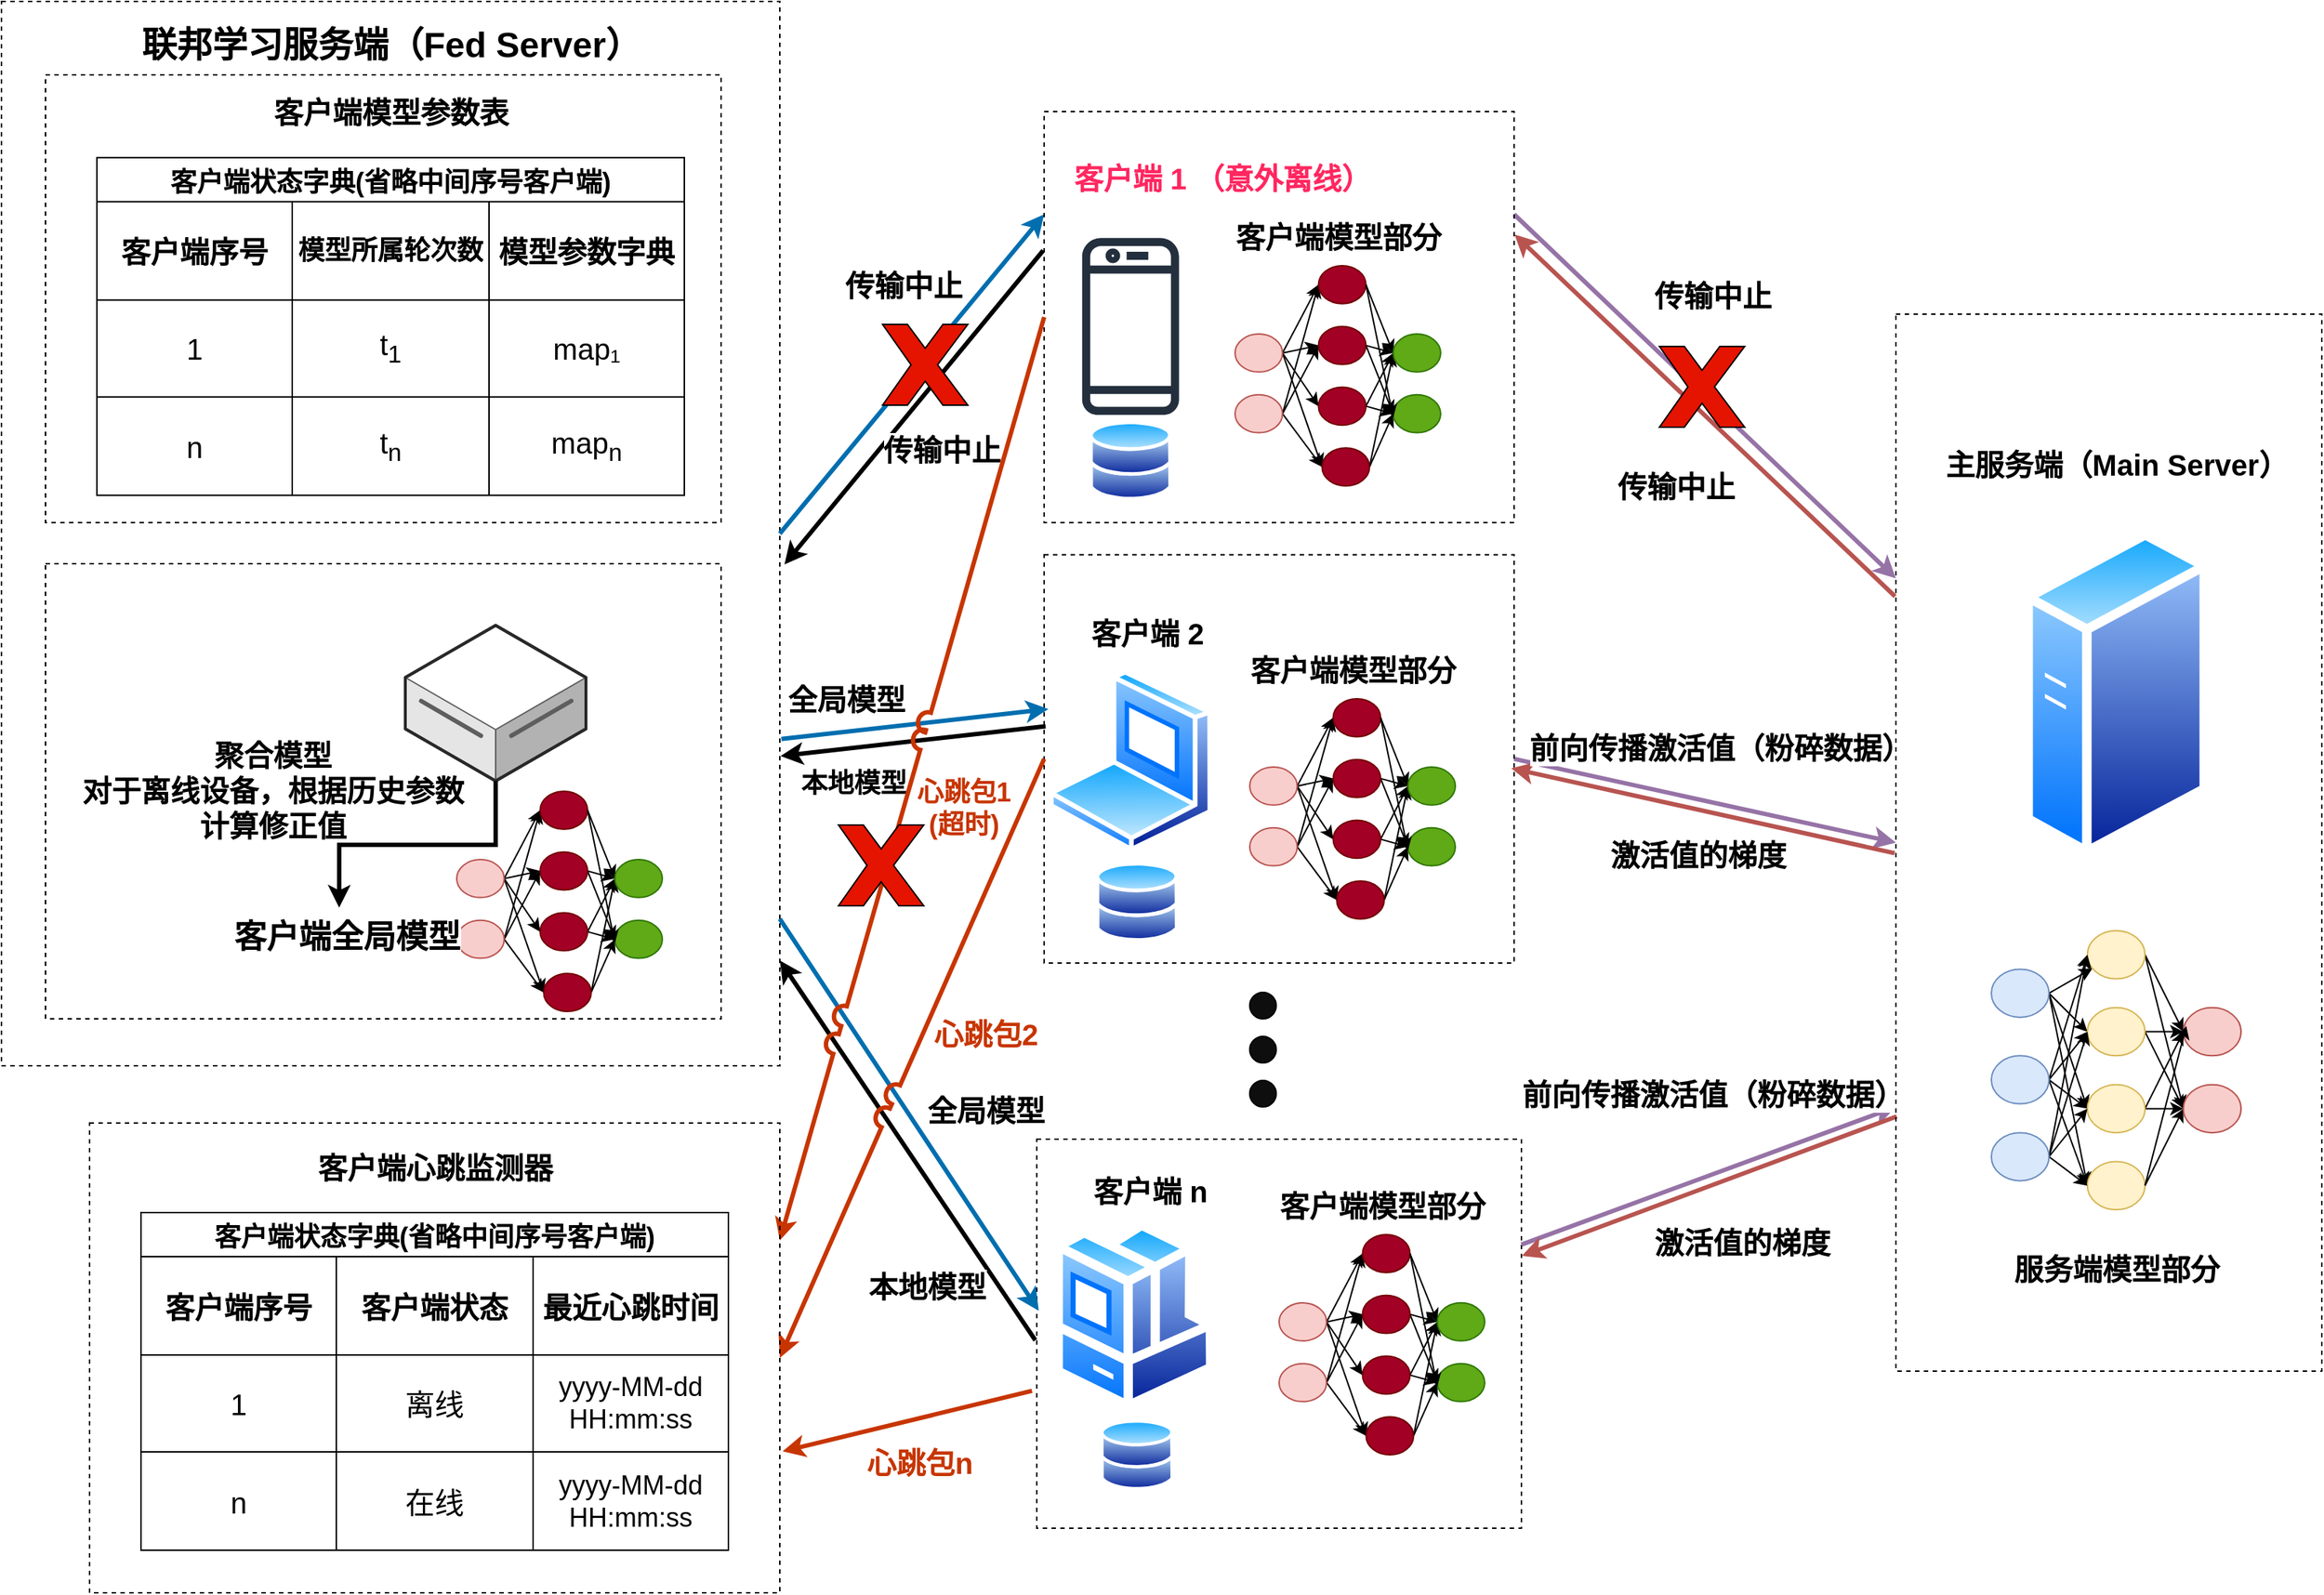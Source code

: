 <mxfile version="27.0.3">
  <diagram name="第 1 页" id="Q7bsDSj4xhXIVwD-Ch1r">
    <mxGraphModel dx="2755" dy="2185" grid="1" gridSize="10" guides="1" tooltips="1" connect="1" arrows="1" fold="1" page="1" pageScale="1" pageWidth="827" pageHeight="1169" math="0" shadow="0">
      <root>
        <mxCell id="0" />
        <mxCell id="1" parent="0" />
        <mxCell id="YG4ow8o5gnvYlA8YRpoR-77" value="" style="rounded=0;whiteSpace=wrap;html=1;fontFamily=Helvetica;fontSize=11;fontColor=default;labelBackgroundColor=default;fillColor=none;strokeColor=default;dashed=1;" parent="1" vertex="1">
          <mxGeometry x="-360" y="-85" width="530" height="725" as="geometry" />
        </mxCell>
        <mxCell id="S3rH2LV8QHZ5XTYs6tV--204" style="edgeStyle=none;shape=connector;rounded=0;orthogonalLoop=1;jettySize=auto;html=1;entryX=1.001;entryY=0.709;entryDx=0;entryDy=0;strokeColor=default;align=center;verticalAlign=middle;fontFamily=Helvetica;fontSize=11;fontColor=default;labelBackgroundColor=default;endArrow=classic;exitX=0.003;exitY=0.42;exitDx=0;exitDy=0;strokeWidth=3;exitPerimeter=0;entryPerimeter=0;" parent="1" source="S3rH2LV8QHZ5XTYs6tV--8" target="YG4ow8o5gnvYlA8YRpoR-77" edge="1">
          <mxGeometry relative="1" as="geometry" />
        </mxCell>
        <mxCell id="-kdukgbmFTFrDUBq5qtz-3" style="rounded=0;orthogonalLoop=1;jettySize=auto;html=1;exitX=1;exitY=0.5;exitDx=0;exitDy=0;entryX=0;entryY=0.5;entryDx=0;entryDy=0;strokeWidth=3;fillColor=#e1d5e7;strokeColor=#9673a6;" parent="1" source="S3rH2LV8QHZ5XTYs6tV--8" target="S3rH2LV8QHZ5XTYs6tV--145" edge="1">
          <mxGeometry relative="1" as="geometry" />
        </mxCell>
        <mxCell id="S3rH2LV8QHZ5XTYs6tV--8" value="" style="rounded=0;whiteSpace=wrap;html=1;fontFamily=Helvetica;fontSize=11;fontColor=default;labelBackgroundColor=default;fillColor=none;strokeColor=default;dashed=1;" parent="1" vertex="1">
          <mxGeometry x="350" y="291.91" width="320" height="278.09" as="geometry" />
        </mxCell>
        <mxCell id="S3rH2LV8QHZ5XTYs6tV--199" style="edgeStyle=none;rounded=0;orthogonalLoop=1;jettySize=auto;html=1;exitX=1;exitY=0.5;exitDx=0;exitDy=0;entryX=0;entryY=0.25;entryDx=0;entryDy=0;strokeColor=#006EAF;align=center;verticalAlign=middle;fontFamily=Helvetica;fontSize=11;fontColor=default;labelBackgroundColor=default;endArrow=classic;strokeWidth=3;fillColor=#1ba1e2;" parent="1" source="YG4ow8o5gnvYlA8YRpoR-77" target="S3rH2LV8QHZ5XTYs6tV--1" edge="1">
          <mxGeometry relative="1" as="geometry" />
        </mxCell>
        <mxCell id="S3rH2LV8QHZ5XTYs6tV--14" value="" style="ellipse;whiteSpace=wrap;html=1;aspect=fixed;fontFamily=Helvetica;fontSize=11;labelBackgroundColor=default;fillColor=light-dark(#0f0e0e, #ededed);container=0;" parent="1" vertex="1">
          <mxGeometry x="490" y="590" width="18" height="18" as="geometry" />
        </mxCell>
        <mxCell id="S3rH2LV8QHZ5XTYs6tV--13" value="" style="ellipse;whiteSpace=wrap;html=1;aspect=fixed;fontFamily=Helvetica;fontSize=11;labelBackgroundColor=default;fillColor=light-dark(#0f0e0e, #ededed);container=0;" parent="1" vertex="1">
          <mxGeometry x="490" y="620" width="18" height="18" as="geometry" />
        </mxCell>
        <mxCell id="S3rH2LV8QHZ5XTYs6tV--12" value="" style="ellipse;whiteSpace=wrap;html=1;aspect=fixed;fontFamily=Helvetica;fontSize=11;labelBackgroundColor=default;fillColor=light-dark(#0f0e0e, #ededed);container=0;" parent="1" vertex="1">
          <mxGeometry x="490" y="650" width="18" height="18" as="geometry" />
        </mxCell>
        <mxCell id="S3rH2LV8QHZ5XTYs6tV--9" value="&lt;font style=&quot;font-size: 20px;&quot;&gt;&lt;b&gt;客户端 2&lt;/b&gt;&lt;/font&gt;" style="text;html=1;align=center;verticalAlign=middle;resizable=0;points=[];autosize=1;strokeColor=none;fillColor=none;fontFamily=Helvetica;fontSize=11;fontColor=default;labelBackgroundColor=default;" parent="1" vertex="1">
          <mxGeometry x="370.004" y="325.297" width="100" height="40" as="geometry" />
        </mxCell>
        <mxCell id="S3rH2LV8QHZ5XTYs6tV--7" value="" style="image;aspect=fixed;perimeter=ellipsePerimeter;html=1;align=center;shadow=0;dashed=0;spacingTop=3;image=img/lib/active_directory/laptop_client.svg;" parent="1" vertex="1">
          <mxGeometry x="352.905" y="370.003" width="111.913" height="124.348" as="geometry" />
        </mxCell>
        <mxCell id="S3rH2LV8QHZ5XTYs6tV--10" value="" style="image;aspect=fixed;perimeter=ellipsePerimeter;html=1;align=center;shadow=0;dashed=0;spacingTop=3;image=img/lib/active_directory/databases.svg;" parent="1" vertex="1">
          <mxGeometry x="384.998" y="500.613" width="56.522" height="55.391" as="geometry" />
        </mxCell>
        <mxCell id="-kdukgbmFTFrDUBq5qtz-1" style="rounded=0;orthogonalLoop=1;jettySize=auto;html=1;exitX=1;exitY=0.25;exitDx=0;exitDy=0;entryX=0;entryY=0.25;entryDx=0;entryDy=0;strokeWidth=3;fillColor=#e1d5e7;strokeColor=#9673a6;" parent="1" source="S3rH2LV8QHZ5XTYs6tV--1" target="S3rH2LV8QHZ5XTYs6tV--145" edge="1">
          <mxGeometry relative="1" as="geometry" />
        </mxCell>
        <mxCell id="S3rH2LV8QHZ5XTYs6tV--1" value="" style="rounded=0;whiteSpace=wrap;html=1;fontFamily=Helvetica;fontSize=11;fontColor=default;labelBackgroundColor=default;fillColor=none;strokeColor=default;dashed=1;" parent="1" vertex="1">
          <mxGeometry x="350" y="-10" width="320" height="280" as="geometry" />
        </mxCell>
        <mxCell id="S3rH2LV8QHZ5XTYs6tV--2" value="" style="image;aspect=fixed;perimeter=ellipsePerimeter;html=1;align=center;shadow=0;dashed=0;spacingTop=3;image=img/lib/active_directory/databases.svg;" parent="1" vertex="1">
          <mxGeometry x="380.601" y="199.999" width="56.522" height="55.391" as="geometry" />
        </mxCell>
        <mxCell id="S3rH2LV8QHZ5XTYs6tV--3" value="" style="sketch=0;outlineConnect=0;fontColor=#232F3E;gradientColor=none;fillColor=#232F3D;strokeColor=none;dashed=0;verticalLabelPosition=bottom;verticalAlign=top;align=center;html=1;fontSize=12;fontStyle=0;aspect=fixed;pointerEvents=1;shape=mxgraph.aws4.mobile_client;" parent="1" vertex="1">
          <mxGeometry x="375.882" y="73.652" width="65.961" height="125.478" as="geometry" />
        </mxCell>
        <mxCell id="S3rH2LV8QHZ5XTYs6tV--4" value="&lt;font style=&quot;font-size: 20px; color: rgb(255, 39, 96);&quot;&gt;&lt;b&gt;客户端 1 &lt;font&gt;（意外离线）&lt;/font&gt;&lt;/b&gt;&lt;/font&gt;" style="text;html=1;align=center;verticalAlign=middle;resizable=0;points=[];autosize=1;strokeColor=none;fillColor=none;fontFamily=Helvetica;fontSize=11;fontColor=default;labelBackgroundColor=default;" parent="1" vertex="1">
          <mxGeometry x="355.884" y="14.997" width="230" height="40" as="geometry" />
        </mxCell>
        <mxCell id="S3rH2LV8QHZ5XTYs6tV--134" value="&lt;font style=&quot;font-size: 20px;&quot;&gt;&lt;b&gt;客户端模型部分&lt;/b&gt;&lt;/font&gt;" style="text;html=1;align=center;verticalAlign=middle;resizable=0;points=[];autosize=1;strokeColor=none;fillColor=none;fontFamily=Helvetica;fontSize=11;fontColor=default;labelBackgroundColor=default;" parent="1" vertex="1">
          <mxGeometry x="470" y="55" width="160" height="40" as="geometry" />
        </mxCell>
        <mxCell id="S3rH2LV8QHZ5XTYs6tV--106" value="" style="group" parent="1" vertex="1" connectable="0">
          <mxGeometry x="480" y="95" width="140" height="150" as="geometry" />
        </mxCell>
        <mxCell id="S3rH2LV8QHZ5XTYs6tV--107" style="rounded=0;orthogonalLoop=1;jettySize=auto;html=1;exitX=1;exitY=0.5;exitDx=0;exitDy=0;entryX=0;entryY=0.5;entryDx=0;entryDy=0;" parent="S3rH2LV8QHZ5XTYs6tV--106" source="S3rH2LV8QHZ5XTYs6tV--111" target="S3rH2LV8QHZ5XTYs6tV--117" edge="1">
          <mxGeometry relative="1" as="geometry" />
        </mxCell>
        <mxCell id="S3rH2LV8QHZ5XTYs6tV--108" style="edgeStyle=none;shape=connector;rounded=0;orthogonalLoop=1;jettySize=auto;html=1;exitX=1;exitY=0.5;exitDx=0;exitDy=0;entryX=0;entryY=0.5;entryDx=0;entryDy=0;strokeColor=default;align=center;verticalAlign=middle;fontFamily=Helvetica;fontSize=11;fontColor=default;labelBackgroundColor=default;endArrow=classic;" parent="S3rH2LV8QHZ5XTYs6tV--106" source="S3rH2LV8QHZ5XTYs6tV--111" target="S3rH2LV8QHZ5XTYs6tV--120" edge="1">
          <mxGeometry relative="1" as="geometry" />
        </mxCell>
        <mxCell id="S3rH2LV8QHZ5XTYs6tV--109" style="edgeStyle=none;shape=connector;rounded=0;orthogonalLoop=1;jettySize=auto;html=1;exitX=1;exitY=0.5;exitDx=0;exitDy=0;entryX=0;entryY=0.5;entryDx=0;entryDy=0;strokeColor=default;align=center;verticalAlign=middle;fontFamily=Helvetica;fontSize=11;fontColor=default;labelBackgroundColor=default;endArrow=classic;" parent="S3rH2LV8QHZ5XTYs6tV--106" source="S3rH2LV8QHZ5XTYs6tV--111" target="S3rH2LV8QHZ5XTYs6tV--123" edge="1">
          <mxGeometry relative="1" as="geometry" />
        </mxCell>
        <mxCell id="S3rH2LV8QHZ5XTYs6tV--110" style="edgeStyle=none;shape=connector;rounded=0;orthogonalLoop=1;jettySize=auto;html=1;exitX=1;exitY=0.5;exitDx=0;exitDy=0;entryX=0;entryY=0.5;entryDx=0;entryDy=0;strokeColor=default;align=center;verticalAlign=middle;fontFamily=Helvetica;fontSize=11;fontColor=default;labelBackgroundColor=default;endArrow=classic;" parent="S3rH2LV8QHZ5XTYs6tV--106" source="S3rH2LV8QHZ5XTYs6tV--111" target="S3rH2LV8QHZ5XTYs6tV--126" edge="1">
          <mxGeometry relative="1" as="geometry" />
        </mxCell>
        <mxCell id="S3rH2LV8QHZ5XTYs6tV--111" value="" style="ellipse;whiteSpace=wrap;html=1;fillColor=#f8cecc;strokeColor=#b85450;" parent="S3rH2LV8QHZ5XTYs6tV--106" vertex="1">
          <mxGeometry y="46.552" width="32.308" height="25.862" as="geometry" />
        </mxCell>
        <mxCell id="S3rH2LV8QHZ5XTYs6tV--112" style="edgeStyle=none;shape=connector;rounded=0;orthogonalLoop=1;jettySize=auto;html=1;exitX=1;exitY=0.5;exitDx=0;exitDy=0;entryX=0;entryY=0.5;entryDx=0;entryDy=0;strokeColor=default;align=center;verticalAlign=middle;fontFamily=Helvetica;fontSize=11;fontColor=default;labelBackgroundColor=default;endArrow=classic;" parent="S3rH2LV8QHZ5XTYs6tV--106" source="S3rH2LV8QHZ5XTYs6tV--115" target="S3rH2LV8QHZ5XTYs6tV--117" edge="1">
          <mxGeometry relative="1" as="geometry" />
        </mxCell>
        <mxCell id="S3rH2LV8QHZ5XTYs6tV--113" style="edgeStyle=none;shape=connector;rounded=0;orthogonalLoop=1;jettySize=auto;html=1;exitX=1;exitY=0.5;exitDx=0;exitDy=0;entryX=0;entryY=0.5;entryDx=0;entryDy=0;strokeColor=default;align=center;verticalAlign=middle;fontFamily=Helvetica;fontSize=11;fontColor=default;labelBackgroundColor=default;endArrow=classic;" parent="S3rH2LV8QHZ5XTYs6tV--106" source="S3rH2LV8QHZ5XTYs6tV--115" target="S3rH2LV8QHZ5XTYs6tV--120" edge="1">
          <mxGeometry relative="1" as="geometry" />
        </mxCell>
        <mxCell id="S3rH2LV8QHZ5XTYs6tV--114" style="edgeStyle=none;shape=connector;rounded=0;orthogonalLoop=1;jettySize=auto;html=1;exitX=1;exitY=0.5;exitDx=0;exitDy=0;entryX=0;entryY=0.5;entryDx=0;entryDy=0;strokeColor=default;align=center;verticalAlign=middle;fontFamily=Helvetica;fontSize=11;fontColor=default;labelBackgroundColor=default;endArrow=classic;" parent="S3rH2LV8QHZ5XTYs6tV--106" source="S3rH2LV8QHZ5XTYs6tV--115" target="S3rH2LV8QHZ5XTYs6tV--126" edge="1">
          <mxGeometry relative="1" as="geometry" />
        </mxCell>
        <mxCell id="S3rH2LV8QHZ5XTYs6tV--115" value="" style="ellipse;whiteSpace=wrap;html=1;fillColor=#f8cecc;strokeColor=#b85450;" parent="S3rH2LV8QHZ5XTYs6tV--106" vertex="1">
          <mxGeometry y="87.931" width="32.308" height="25.862" as="geometry" />
        </mxCell>
        <mxCell id="S3rH2LV8QHZ5XTYs6tV--116" style="edgeStyle=none;shape=connector;rounded=0;orthogonalLoop=1;jettySize=auto;html=1;exitX=1;exitY=0.5;exitDx=0;exitDy=0;entryX=0;entryY=0.5;entryDx=0;entryDy=0;strokeColor=default;align=center;verticalAlign=middle;fontFamily=Helvetica;fontSize=11;fontColor=default;labelBackgroundColor=default;endArrow=classic;" parent="S3rH2LV8QHZ5XTYs6tV--106" source="S3rH2LV8QHZ5XTYs6tV--117" target="S3rH2LV8QHZ5XTYs6tV--127" edge="1">
          <mxGeometry relative="1" as="geometry" />
        </mxCell>
        <mxCell id="S3rH2LV8QHZ5XTYs6tV--117" value="" style="ellipse;whiteSpace=wrap;html=1;fillColor=#a20025;fontColor=#ffffff;strokeColor=#6F0000;" parent="S3rH2LV8QHZ5XTYs6tV--106" vertex="1">
          <mxGeometry x="56.808" width="32.308" height="25.862" as="geometry" />
        </mxCell>
        <mxCell id="S3rH2LV8QHZ5XTYs6tV--118" style="edgeStyle=none;shape=connector;rounded=0;orthogonalLoop=1;jettySize=auto;html=1;exitX=1;exitY=0.5;exitDx=0;exitDy=0;entryX=0;entryY=0.5;entryDx=0;entryDy=0;strokeColor=default;align=center;verticalAlign=middle;fontFamily=Helvetica;fontSize=11;fontColor=default;labelBackgroundColor=default;endArrow=classic;" parent="S3rH2LV8QHZ5XTYs6tV--106" source="S3rH2LV8QHZ5XTYs6tV--120" target="S3rH2LV8QHZ5XTYs6tV--127" edge="1">
          <mxGeometry relative="1" as="geometry" />
        </mxCell>
        <mxCell id="S3rH2LV8QHZ5XTYs6tV--119" style="edgeStyle=none;shape=connector;rounded=0;orthogonalLoop=1;jettySize=auto;html=1;exitX=1;exitY=0.5;exitDx=0;exitDy=0;entryX=0;entryY=0.5;entryDx=0;entryDy=0;strokeColor=default;align=center;verticalAlign=middle;fontFamily=Helvetica;fontSize=11;fontColor=default;labelBackgroundColor=default;endArrow=classic;" parent="S3rH2LV8QHZ5XTYs6tV--106" source="S3rH2LV8QHZ5XTYs6tV--120" target="S3rH2LV8QHZ5XTYs6tV--128" edge="1">
          <mxGeometry relative="1" as="geometry" />
        </mxCell>
        <mxCell id="S3rH2LV8QHZ5XTYs6tV--120" value="" style="ellipse;whiteSpace=wrap;html=1;fillColor=#a20025;fontColor=#ffffff;strokeColor=#6F0000;" parent="S3rH2LV8QHZ5XTYs6tV--106" vertex="1">
          <mxGeometry x="56.808" y="41.379" width="32.308" height="25.862" as="geometry" />
        </mxCell>
        <mxCell id="S3rH2LV8QHZ5XTYs6tV--121" style="edgeStyle=none;shape=connector;rounded=0;orthogonalLoop=1;jettySize=auto;html=1;exitX=1;exitY=0.5;exitDx=0;exitDy=0;entryX=0;entryY=0.5;entryDx=0;entryDy=0;strokeColor=default;align=center;verticalAlign=middle;fontFamily=Helvetica;fontSize=11;fontColor=default;labelBackgroundColor=default;endArrow=classic;" parent="S3rH2LV8QHZ5XTYs6tV--106" source="S3rH2LV8QHZ5XTYs6tV--123" target="S3rH2LV8QHZ5XTYs6tV--128" edge="1">
          <mxGeometry relative="1" as="geometry" />
        </mxCell>
        <mxCell id="S3rH2LV8QHZ5XTYs6tV--122" style="edgeStyle=none;shape=connector;rounded=0;orthogonalLoop=1;jettySize=auto;html=1;exitX=1;exitY=0.5;exitDx=0;exitDy=0;entryX=0;entryY=0.5;entryDx=0;entryDy=0;strokeColor=default;align=center;verticalAlign=middle;fontFamily=Helvetica;fontSize=11;fontColor=default;labelBackgroundColor=default;endArrow=classic;" parent="S3rH2LV8QHZ5XTYs6tV--106" source="S3rH2LV8QHZ5XTYs6tV--123" target="S3rH2LV8QHZ5XTYs6tV--127" edge="1">
          <mxGeometry relative="1" as="geometry" />
        </mxCell>
        <mxCell id="S3rH2LV8QHZ5XTYs6tV--123" value="" style="ellipse;whiteSpace=wrap;html=1;fillColor=#a20025;fontColor=#ffffff;strokeColor=#6F0000;" parent="S3rH2LV8QHZ5XTYs6tV--106" vertex="1">
          <mxGeometry x="56.808" y="82.759" width="32.308" height="25.862" as="geometry" />
        </mxCell>
        <mxCell id="S3rH2LV8QHZ5XTYs6tV--124" style="edgeStyle=none;shape=connector;rounded=0;orthogonalLoop=1;jettySize=auto;html=1;exitX=1;exitY=0.5;exitDx=0;exitDy=0;entryX=0;entryY=0.5;entryDx=0;entryDy=0;strokeColor=default;align=center;verticalAlign=middle;fontFamily=Helvetica;fontSize=11;fontColor=default;labelBackgroundColor=default;endArrow=classic;" parent="S3rH2LV8QHZ5XTYs6tV--106" source="S3rH2LV8QHZ5XTYs6tV--126" target="S3rH2LV8QHZ5XTYs6tV--128" edge="1">
          <mxGeometry relative="1" as="geometry" />
        </mxCell>
        <mxCell id="S3rH2LV8QHZ5XTYs6tV--125" style="edgeStyle=none;shape=connector;rounded=0;orthogonalLoop=1;jettySize=auto;html=1;exitX=1;exitY=0.5;exitDx=0;exitDy=0;entryX=0;entryY=0.5;entryDx=0;entryDy=0;strokeColor=default;align=center;verticalAlign=middle;fontFamily=Helvetica;fontSize=11;fontColor=default;labelBackgroundColor=default;endArrow=classic;" parent="S3rH2LV8QHZ5XTYs6tV--106" source="S3rH2LV8QHZ5XTYs6tV--126" target="S3rH2LV8QHZ5XTYs6tV--127" edge="1">
          <mxGeometry relative="1" as="geometry" />
        </mxCell>
        <mxCell id="S3rH2LV8QHZ5XTYs6tV--126" value="" style="ellipse;whiteSpace=wrap;html=1;fillColor=#a20025;fontColor=#ffffff;strokeColor=#6F0000;" parent="S3rH2LV8QHZ5XTYs6tV--106" vertex="1">
          <mxGeometry x="59.231" y="124.138" width="32.308" height="25.862" as="geometry" />
        </mxCell>
        <mxCell id="S3rH2LV8QHZ5XTYs6tV--127" value="" style="ellipse;whiteSpace=wrap;html=1;fillColor=#60a917;fontColor=#ffffff;strokeColor=#2D7600;" parent="S3rH2LV8QHZ5XTYs6tV--106" vertex="1">
          <mxGeometry x="107.692" y="46.552" width="32.308" height="25.862" as="geometry" />
        </mxCell>
        <mxCell id="S3rH2LV8QHZ5XTYs6tV--128" value="" style="ellipse;whiteSpace=wrap;html=1;fillColor=#60a917;fontColor=#ffffff;strokeColor=#2D7600;" parent="S3rH2LV8QHZ5XTYs6tV--106" vertex="1">
          <mxGeometry x="107.692" y="87.931" width="32.308" height="25.862" as="geometry" />
        </mxCell>
        <mxCell id="S3rH2LV8QHZ5XTYs6tV--129" style="edgeStyle=none;shape=connector;rounded=0;orthogonalLoop=1;jettySize=auto;html=1;exitX=1;exitY=0.5;exitDx=0;exitDy=0;entryX=0;entryY=0.6;entryDx=0;entryDy=0;entryPerimeter=0;strokeColor=default;align=center;verticalAlign=middle;fontFamily=Helvetica;fontSize=11;fontColor=default;labelBackgroundColor=default;endArrow=classic;" parent="S3rH2LV8QHZ5XTYs6tV--106" source="S3rH2LV8QHZ5XTYs6tV--117" target="S3rH2LV8QHZ5XTYs6tV--128" edge="1">
          <mxGeometry relative="1" as="geometry" />
        </mxCell>
        <mxCell id="S3rH2LV8QHZ5XTYs6tV--146" value="&lt;font style=&quot;font-size: 20px;&quot;&gt;&lt;b&gt;客户端模型部分&lt;/b&gt;&lt;/font&gt;" style="text;html=1;align=center;verticalAlign=middle;resizable=0;points=[];autosize=1;strokeColor=none;fillColor=none;fontFamily=Helvetica;fontSize=11;fontColor=default;labelBackgroundColor=default;" parent="1" vertex="1">
          <mxGeometry x="480" y="350" width="160" height="40" as="geometry" />
        </mxCell>
        <mxCell id="S3rH2LV8QHZ5XTYs6tV--147" value="" style="group" parent="1" vertex="1" connectable="0">
          <mxGeometry x="490" y="390" width="140" height="150" as="geometry" />
        </mxCell>
        <mxCell id="S3rH2LV8QHZ5XTYs6tV--148" style="rounded=0;orthogonalLoop=1;jettySize=auto;html=1;exitX=1;exitY=0.5;exitDx=0;exitDy=0;entryX=0;entryY=0.5;entryDx=0;entryDy=0;" parent="S3rH2LV8QHZ5XTYs6tV--147" source="S3rH2LV8QHZ5XTYs6tV--152" target="S3rH2LV8QHZ5XTYs6tV--158" edge="1">
          <mxGeometry relative="1" as="geometry" />
        </mxCell>
        <mxCell id="S3rH2LV8QHZ5XTYs6tV--149" style="edgeStyle=none;shape=connector;rounded=0;orthogonalLoop=1;jettySize=auto;html=1;exitX=1;exitY=0.5;exitDx=0;exitDy=0;entryX=0;entryY=0.5;entryDx=0;entryDy=0;strokeColor=default;align=center;verticalAlign=middle;fontFamily=Helvetica;fontSize=11;fontColor=default;labelBackgroundColor=default;endArrow=classic;" parent="S3rH2LV8QHZ5XTYs6tV--147" source="S3rH2LV8QHZ5XTYs6tV--152" target="S3rH2LV8QHZ5XTYs6tV--161" edge="1">
          <mxGeometry relative="1" as="geometry" />
        </mxCell>
        <mxCell id="S3rH2LV8QHZ5XTYs6tV--150" style="edgeStyle=none;shape=connector;rounded=0;orthogonalLoop=1;jettySize=auto;html=1;exitX=1;exitY=0.5;exitDx=0;exitDy=0;entryX=0;entryY=0.5;entryDx=0;entryDy=0;strokeColor=default;align=center;verticalAlign=middle;fontFamily=Helvetica;fontSize=11;fontColor=default;labelBackgroundColor=default;endArrow=classic;" parent="S3rH2LV8QHZ5XTYs6tV--147" source="S3rH2LV8QHZ5XTYs6tV--152" target="S3rH2LV8QHZ5XTYs6tV--164" edge="1">
          <mxGeometry relative="1" as="geometry" />
        </mxCell>
        <mxCell id="S3rH2LV8QHZ5XTYs6tV--151" style="edgeStyle=none;shape=connector;rounded=0;orthogonalLoop=1;jettySize=auto;html=1;exitX=1;exitY=0.5;exitDx=0;exitDy=0;entryX=0;entryY=0.5;entryDx=0;entryDy=0;strokeColor=default;align=center;verticalAlign=middle;fontFamily=Helvetica;fontSize=11;fontColor=default;labelBackgroundColor=default;endArrow=classic;" parent="S3rH2LV8QHZ5XTYs6tV--147" source="S3rH2LV8QHZ5XTYs6tV--152" target="S3rH2LV8QHZ5XTYs6tV--167" edge="1">
          <mxGeometry relative="1" as="geometry" />
        </mxCell>
        <mxCell id="S3rH2LV8QHZ5XTYs6tV--152" value="" style="ellipse;whiteSpace=wrap;html=1;fillColor=#f8cecc;strokeColor=#b85450;" parent="S3rH2LV8QHZ5XTYs6tV--147" vertex="1">
          <mxGeometry y="46.552" width="32.308" height="25.862" as="geometry" />
        </mxCell>
        <mxCell id="S3rH2LV8QHZ5XTYs6tV--153" style="edgeStyle=none;shape=connector;rounded=0;orthogonalLoop=1;jettySize=auto;html=1;exitX=1;exitY=0.5;exitDx=0;exitDy=0;entryX=0;entryY=0.5;entryDx=0;entryDy=0;strokeColor=default;align=center;verticalAlign=middle;fontFamily=Helvetica;fontSize=11;fontColor=default;labelBackgroundColor=default;endArrow=classic;" parent="S3rH2LV8QHZ5XTYs6tV--147" source="S3rH2LV8QHZ5XTYs6tV--156" target="S3rH2LV8QHZ5XTYs6tV--158" edge="1">
          <mxGeometry relative="1" as="geometry" />
        </mxCell>
        <mxCell id="S3rH2LV8QHZ5XTYs6tV--154" style="edgeStyle=none;shape=connector;rounded=0;orthogonalLoop=1;jettySize=auto;html=1;exitX=1;exitY=0.5;exitDx=0;exitDy=0;entryX=0;entryY=0.5;entryDx=0;entryDy=0;strokeColor=default;align=center;verticalAlign=middle;fontFamily=Helvetica;fontSize=11;fontColor=default;labelBackgroundColor=default;endArrow=classic;" parent="S3rH2LV8QHZ5XTYs6tV--147" source="S3rH2LV8QHZ5XTYs6tV--156" target="S3rH2LV8QHZ5XTYs6tV--161" edge="1">
          <mxGeometry relative="1" as="geometry" />
        </mxCell>
        <mxCell id="S3rH2LV8QHZ5XTYs6tV--155" style="edgeStyle=none;shape=connector;rounded=0;orthogonalLoop=1;jettySize=auto;html=1;exitX=1;exitY=0.5;exitDx=0;exitDy=0;entryX=0;entryY=0.5;entryDx=0;entryDy=0;strokeColor=default;align=center;verticalAlign=middle;fontFamily=Helvetica;fontSize=11;fontColor=default;labelBackgroundColor=default;endArrow=classic;" parent="S3rH2LV8QHZ5XTYs6tV--147" source="S3rH2LV8QHZ5XTYs6tV--156" target="S3rH2LV8QHZ5XTYs6tV--167" edge="1">
          <mxGeometry relative="1" as="geometry" />
        </mxCell>
        <mxCell id="S3rH2LV8QHZ5XTYs6tV--156" value="" style="ellipse;whiteSpace=wrap;html=1;fillColor=#f8cecc;strokeColor=#b85450;" parent="S3rH2LV8QHZ5XTYs6tV--147" vertex="1">
          <mxGeometry y="87.931" width="32.308" height="25.862" as="geometry" />
        </mxCell>
        <mxCell id="S3rH2LV8QHZ5XTYs6tV--157" style="edgeStyle=none;shape=connector;rounded=0;orthogonalLoop=1;jettySize=auto;html=1;exitX=1;exitY=0.5;exitDx=0;exitDy=0;entryX=0;entryY=0.5;entryDx=0;entryDy=0;strokeColor=default;align=center;verticalAlign=middle;fontFamily=Helvetica;fontSize=11;fontColor=default;labelBackgroundColor=default;endArrow=classic;" parent="S3rH2LV8QHZ5XTYs6tV--147" source="S3rH2LV8QHZ5XTYs6tV--158" target="S3rH2LV8QHZ5XTYs6tV--168" edge="1">
          <mxGeometry relative="1" as="geometry" />
        </mxCell>
        <mxCell id="S3rH2LV8QHZ5XTYs6tV--158" value="" style="ellipse;whiteSpace=wrap;html=1;fillColor=#a20025;fontColor=#ffffff;strokeColor=#6F0000;" parent="S3rH2LV8QHZ5XTYs6tV--147" vertex="1">
          <mxGeometry x="56.808" width="32.308" height="25.862" as="geometry" />
        </mxCell>
        <mxCell id="S3rH2LV8QHZ5XTYs6tV--159" style="edgeStyle=none;shape=connector;rounded=0;orthogonalLoop=1;jettySize=auto;html=1;exitX=1;exitY=0.5;exitDx=0;exitDy=0;entryX=0;entryY=0.5;entryDx=0;entryDy=0;strokeColor=default;align=center;verticalAlign=middle;fontFamily=Helvetica;fontSize=11;fontColor=default;labelBackgroundColor=default;endArrow=classic;" parent="S3rH2LV8QHZ5XTYs6tV--147" source="S3rH2LV8QHZ5XTYs6tV--161" target="S3rH2LV8QHZ5XTYs6tV--168" edge="1">
          <mxGeometry relative="1" as="geometry" />
        </mxCell>
        <mxCell id="S3rH2LV8QHZ5XTYs6tV--160" style="edgeStyle=none;shape=connector;rounded=0;orthogonalLoop=1;jettySize=auto;html=1;exitX=1;exitY=0.5;exitDx=0;exitDy=0;entryX=0;entryY=0.5;entryDx=0;entryDy=0;strokeColor=default;align=center;verticalAlign=middle;fontFamily=Helvetica;fontSize=11;fontColor=default;labelBackgroundColor=default;endArrow=classic;" parent="S3rH2LV8QHZ5XTYs6tV--147" source="S3rH2LV8QHZ5XTYs6tV--161" target="S3rH2LV8QHZ5XTYs6tV--169" edge="1">
          <mxGeometry relative="1" as="geometry" />
        </mxCell>
        <mxCell id="S3rH2LV8QHZ5XTYs6tV--161" value="" style="ellipse;whiteSpace=wrap;html=1;fillColor=#a20025;fontColor=#ffffff;strokeColor=#6F0000;" parent="S3rH2LV8QHZ5XTYs6tV--147" vertex="1">
          <mxGeometry x="56.808" y="41.379" width="32.308" height="25.862" as="geometry" />
        </mxCell>
        <mxCell id="S3rH2LV8QHZ5XTYs6tV--162" style="edgeStyle=none;shape=connector;rounded=0;orthogonalLoop=1;jettySize=auto;html=1;exitX=1;exitY=0.5;exitDx=0;exitDy=0;entryX=0;entryY=0.5;entryDx=0;entryDy=0;strokeColor=default;align=center;verticalAlign=middle;fontFamily=Helvetica;fontSize=11;fontColor=default;labelBackgroundColor=default;endArrow=classic;" parent="S3rH2LV8QHZ5XTYs6tV--147" source="S3rH2LV8QHZ5XTYs6tV--164" target="S3rH2LV8QHZ5XTYs6tV--169" edge="1">
          <mxGeometry relative="1" as="geometry" />
        </mxCell>
        <mxCell id="S3rH2LV8QHZ5XTYs6tV--163" style="edgeStyle=none;shape=connector;rounded=0;orthogonalLoop=1;jettySize=auto;html=1;exitX=1;exitY=0.5;exitDx=0;exitDy=0;entryX=0;entryY=0.5;entryDx=0;entryDy=0;strokeColor=default;align=center;verticalAlign=middle;fontFamily=Helvetica;fontSize=11;fontColor=default;labelBackgroundColor=default;endArrow=classic;" parent="S3rH2LV8QHZ5XTYs6tV--147" source="S3rH2LV8QHZ5XTYs6tV--164" target="S3rH2LV8QHZ5XTYs6tV--168" edge="1">
          <mxGeometry relative="1" as="geometry" />
        </mxCell>
        <mxCell id="S3rH2LV8QHZ5XTYs6tV--164" value="" style="ellipse;whiteSpace=wrap;html=1;fillColor=#a20025;fontColor=#ffffff;strokeColor=#6F0000;" parent="S3rH2LV8QHZ5XTYs6tV--147" vertex="1">
          <mxGeometry x="56.808" y="82.759" width="32.308" height="25.862" as="geometry" />
        </mxCell>
        <mxCell id="S3rH2LV8QHZ5XTYs6tV--165" style="edgeStyle=none;shape=connector;rounded=0;orthogonalLoop=1;jettySize=auto;html=1;exitX=1;exitY=0.5;exitDx=0;exitDy=0;entryX=0;entryY=0.5;entryDx=0;entryDy=0;strokeColor=default;align=center;verticalAlign=middle;fontFamily=Helvetica;fontSize=11;fontColor=default;labelBackgroundColor=default;endArrow=classic;" parent="S3rH2LV8QHZ5XTYs6tV--147" source="S3rH2LV8QHZ5XTYs6tV--167" target="S3rH2LV8QHZ5XTYs6tV--169" edge="1">
          <mxGeometry relative="1" as="geometry" />
        </mxCell>
        <mxCell id="S3rH2LV8QHZ5XTYs6tV--166" style="edgeStyle=none;shape=connector;rounded=0;orthogonalLoop=1;jettySize=auto;html=1;exitX=1;exitY=0.5;exitDx=0;exitDy=0;entryX=0;entryY=0.5;entryDx=0;entryDy=0;strokeColor=default;align=center;verticalAlign=middle;fontFamily=Helvetica;fontSize=11;fontColor=default;labelBackgroundColor=default;endArrow=classic;" parent="S3rH2LV8QHZ5XTYs6tV--147" source="S3rH2LV8QHZ5XTYs6tV--167" target="S3rH2LV8QHZ5XTYs6tV--168" edge="1">
          <mxGeometry relative="1" as="geometry" />
        </mxCell>
        <mxCell id="S3rH2LV8QHZ5XTYs6tV--167" value="" style="ellipse;whiteSpace=wrap;html=1;fillColor=#a20025;fontColor=#ffffff;strokeColor=#6F0000;" parent="S3rH2LV8QHZ5XTYs6tV--147" vertex="1">
          <mxGeometry x="59.231" y="124.138" width="32.308" height="25.862" as="geometry" />
        </mxCell>
        <mxCell id="S3rH2LV8QHZ5XTYs6tV--168" value="" style="ellipse;whiteSpace=wrap;html=1;fillColor=#60a917;fontColor=#ffffff;strokeColor=#2D7600;" parent="S3rH2LV8QHZ5XTYs6tV--147" vertex="1">
          <mxGeometry x="107.692" y="46.552" width="32.308" height="25.862" as="geometry" />
        </mxCell>
        <mxCell id="S3rH2LV8QHZ5XTYs6tV--169" value="" style="ellipse;whiteSpace=wrap;html=1;fillColor=#60a917;fontColor=#ffffff;strokeColor=#2D7600;" parent="S3rH2LV8QHZ5XTYs6tV--147" vertex="1">
          <mxGeometry x="107.692" y="87.931" width="32.308" height="25.862" as="geometry" />
        </mxCell>
        <mxCell id="S3rH2LV8QHZ5XTYs6tV--170" style="edgeStyle=none;shape=connector;rounded=0;orthogonalLoop=1;jettySize=auto;html=1;exitX=1;exitY=0.5;exitDx=0;exitDy=0;entryX=0;entryY=0.6;entryDx=0;entryDy=0;entryPerimeter=0;strokeColor=default;align=center;verticalAlign=middle;fontFamily=Helvetica;fontSize=11;fontColor=default;labelBackgroundColor=default;endArrow=classic;" parent="S3rH2LV8QHZ5XTYs6tV--147" source="S3rH2LV8QHZ5XTYs6tV--158" target="S3rH2LV8QHZ5XTYs6tV--169" edge="1">
          <mxGeometry relative="1" as="geometry" />
        </mxCell>
        <mxCell id="S3rH2LV8QHZ5XTYs6tV--196" value="" style="group" parent="1" vertex="1" connectable="0">
          <mxGeometry x="345" y="690" width="330" height="265" as="geometry" />
        </mxCell>
        <mxCell id="S3rH2LV8QHZ5XTYs6tV--15" value="" style="rounded=0;whiteSpace=wrap;html=1;fontFamily=Helvetica;fontSize=11;fontColor=default;labelBackgroundColor=default;fillColor=none;strokeColor=default;dashed=1;" parent="S3rH2LV8QHZ5XTYs6tV--196" vertex="1">
          <mxGeometry width="330" height="265" as="geometry" />
        </mxCell>
        <mxCell id="S3rH2LV8QHZ5XTYs6tV--16" value="" style="image;aspect=fixed;perimeter=ellipsePerimeter;html=1;align=center;shadow=0;dashed=0;spacingTop=3;image=img/lib/active_directory/workstation_client.svg;" parent="S3rH2LV8QHZ5XTYs6tV--196" vertex="1">
          <mxGeometry x="11.25" y="55" width="110.5" height="130" as="geometry" />
        </mxCell>
        <mxCell id="S3rH2LV8QHZ5XTYs6tV--17" value="" style="image;aspect=fixed;perimeter=ellipsePerimeter;html=1;align=center;shadow=0;dashed=0;spacingTop=3;image=img/lib/active_directory/databases.svg;" parent="S3rH2LV8QHZ5XTYs6tV--196" vertex="1">
          <mxGeometry x="43.26" y="190.5" width="50" height="49" as="geometry" />
        </mxCell>
        <mxCell id="S3rH2LV8QHZ5XTYs6tV--18" value="&lt;font style=&quot;font-size: 20px;&quot;&gt;&lt;b&gt;客户端 n&lt;/b&gt;&lt;/font&gt;" style="text;html=1;align=center;verticalAlign=middle;resizable=0;points=[];autosize=1;strokeColor=none;fillColor=none;fontFamily=Helvetica;fontSize=11;fontColor=default;labelBackgroundColor=default;" parent="S3rH2LV8QHZ5XTYs6tV--196" vertex="1">
          <mxGeometry x="26.75" y="15" width="100" height="40" as="geometry" />
        </mxCell>
        <mxCell id="S3rH2LV8QHZ5XTYs6tV--171" value="&lt;font style=&quot;font-size: 20px;&quot;&gt;&lt;b&gt;客户端模型部分&lt;/b&gt;&lt;/font&gt;" style="text;html=1;align=center;verticalAlign=middle;resizable=0;points=[];autosize=1;strokeColor=none;fillColor=none;fontFamily=Helvetica;fontSize=11;fontColor=default;labelBackgroundColor=default;" parent="S3rH2LV8QHZ5XTYs6tV--196" vertex="1">
          <mxGeometry x="155" y="25" width="160" height="40" as="geometry" />
        </mxCell>
        <mxCell id="S3rH2LV8QHZ5XTYs6tV--172" value="" style="group" parent="S3rH2LV8QHZ5XTYs6tV--196" vertex="1" connectable="0">
          <mxGeometry x="165" y="65" width="140" height="150" as="geometry" />
        </mxCell>
        <mxCell id="S3rH2LV8QHZ5XTYs6tV--173" style="rounded=0;orthogonalLoop=1;jettySize=auto;html=1;exitX=1;exitY=0.5;exitDx=0;exitDy=0;entryX=0;entryY=0.5;entryDx=0;entryDy=0;" parent="S3rH2LV8QHZ5XTYs6tV--172" source="S3rH2LV8QHZ5XTYs6tV--177" target="S3rH2LV8QHZ5XTYs6tV--183" edge="1">
          <mxGeometry relative="1" as="geometry" />
        </mxCell>
        <mxCell id="S3rH2LV8QHZ5XTYs6tV--174" style="edgeStyle=none;shape=connector;rounded=0;orthogonalLoop=1;jettySize=auto;html=1;exitX=1;exitY=0.5;exitDx=0;exitDy=0;entryX=0;entryY=0.5;entryDx=0;entryDy=0;strokeColor=default;align=center;verticalAlign=middle;fontFamily=Helvetica;fontSize=11;fontColor=default;labelBackgroundColor=default;endArrow=classic;" parent="S3rH2LV8QHZ5XTYs6tV--172" source="S3rH2LV8QHZ5XTYs6tV--177" target="S3rH2LV8QHZ5XTYs6tV--186" edge="1">
          <mxGeometry relative="1" as="geometry" />
        </mxCell>
        <mxCell id="S3rH2LV8QHZ5XTYs6tV--175" style="edgeStyle=none;shape=connector;rounded=0;orthogonalLoop=1;jettySize=auto;html=1;exitX=1;exitY=0.5;exitDx=0;exitDy=0;entryX=0;entryY=0.5;entryDx=0;entryDy=0;strokeColor=default;align=center;verticalAlign=middle;fontFamily=Helvetica;fontSize=11;fontColor=default;labelBackgroundColor=default;endArrow=classic;" parent="S3rH2LV8QHZ5XTYs6tV--172" source="S3rH2LV8QHZ5XTYs6tV--177" target="S3rH2LV8QHZ5XTYs6tV--189" edge="1">
          <mxGeometry relative="1" as="geometry" />
        </mxCell>
        <mxCell id="S3rH2LV8QHZ5XTYs6tV--176" style="edgeStyle=none;shape=connector;rounded=0;orthogonalLoop=1;jettySize=auto;html=1;exitX=1;exitY=0.5;exitDx=0;exitDy=0;entryX=0;entryY=0.5;entryDx=0;entryDy=0;strokeColor=default;align=center;verticalAlign=middle;fontFamily=Helvetica;fontSize=11;fontColor=default;labelBackgroundColor=default;endArrow=classic;" parent="S3rH2LV8QHZ5XTYs6tV--172" source="S3rH2LV8QHZ5XTYs6tV--177" target="S3rH2LV8QHZ5XTYs6tV--192" edge="1">
          <mxGeometry relative="1" as="geometry" />
        </mxCell>
        <mxCell id="S3rH2LV8QHZ5XTYs6tV--177" value="" style="ellipse;whiteSpace=wrap;html=1;fillColor=#f8cecc;strokeColor=#b85450;" parent="S3rH2LV8QHZ5XTYs6tV--172" vertex="1">
          <mxGeometry y="46.552" width="32.308" height="25.862" as="geometry" />
        </mxCell>
        <mxCell id="S3rH2LV8QHZ5XTYs6tV--178" style="edgeStyle=none;shape=connector;rounded=0;orthogonalLoop=1;jettySize=auto;html=1;exitX=1;exitY=0.5;exitDx=0;exitDy=0;entryX=0;entryY=0.5;entryDx=0;entryDy=0;strokeColor=default;align=center;verticalAlign=middle;fontFamily=Helvetica;fontSize=11;fontColor=default;labelBackgroundColor=default;endArrow=classic;" parent="S3rH2LV8QHZ5XTYs6tV--172" source="S3rH2LV8QHZ5XTYs6tV--181" target="S3rH2LV8QHZ5XTYs6tV--183" edge="1">
          <mxGeometry relative="1" as="geometry" />
        </mxCell>
        <mxCell id="S3rH2LV8QHZ5XTYs6tV--179" style="edgeStyle=none;shape=connector;rounded=0;orthogonalLoop=1;jettySize=auto;html=1;exitX=1;exitY=0.5;exitDx=0;exitDy=0;entryX=0;entryY=0.5;entryDx=0;entryDy=0;strokeColor=default;align=center;verticalAlign=middle;fontFamily=Helvetica;fontSize=11;fontColor=default;labelBackgroundColor=default;endArrow=classic;" parent="S3rH2LV8QHZ5XTYs6tV--172" source="S3rH2LV8QHZ5XTYs6tV--181" target="S3rH2LV8QHZ5XTYs6tV--186" edge="1">
          <mxGeometry relative="1" as="geometry" />
        </mxCell>
        <mxCell id="S3rH2LV8QHZ5XTYs6tV--180" style="edgeStyle=none;shape=connector;rounded=0;orthogonalLoop=1;jettySize=auto;html=1;exitX=1;exitY=0.5;exitDx=0;exitDy=0;entryX=0;entryY=0.5;entryDx=0;entryDy=0;strokeColor=default;align=center;verticalAlign=middle;fontFamily=Helvetica;fontSize=11;fontColor=default;labelBackgroundColor=default;endArrow=classic;" parent="S3rH2LV8QHZ5XTYs6tV--172" source="S3rH2LV8QHZ5XTYs6tV--181" target="S3rH2LV8QHZ5XTYs6tV--192" edge="1">
          <mxGeometry relative="1" as="geometry" />
        </mxCell>
        <mxCell id="S3rH2LV8QHZ5XTYs6tV--181" value="" style="ellipse;whiteSpace=wrap;html=1;fillColor=#f8cecc;strokeColor=#b85450;" parent="S3rH2LV8QHZ5XTYs6tV--172" vertex="1">
          <mxGeometry y="87.931" width="32.308" height="25.862" as="geometry" />
        </mxCell>
        <mxCell id="S3rH2LV8QHZ5XTYs6tV--182" style="edgeStyle=none;shape=connector;rounded=0;orthogonalLoop=1;jettySize=auto;html=1;exitX=1;exitY=0.5;exitDx=0;exitDy=0;entryX=0;entryY=0.5;entryDx=0;entryDy=0;strokeColor=default;align=center;verticalAlign=middle;fontFamily=Helvetica;fontSize=11;fontColor=default;labelBackgroundColor=default;endArrow=classic;" parent="S3rH2LV8QHZ5XTYs6tV--172" source="S3rH2LV8QHZ5XTYs6tV--183" target="S3rH2LV8QHZ5XTYs6tV--193" edge="1">
          <mxGeometry relative="1" as="geometry" />
        </mxCell>
        <mxCell id="S3rH2LV8QHZ5XTYs6tV--183" value="" style="ellipse;whiteSpace=wrap;html=1;fillColor=#a20025;fontColor=#ffffff;strokeColor=#6F0000;" parent="S3rH2LV8QHZ5XTYs6tV--172" vertex="1">
          <mxGeometry x="56.808" width="32.308" height="25.862" as="geometry" />
        </mxCell>
        <mxCell id="S3rH2LV8QHZ5XTYs6tV--184" style="edgeStyle=none;shape=connector;rounded=0;orthogonalLoop=1;jettySize=auto;html=1;exitX=1;exitY=0.5;exitDx=0;exitDy=0;entryX=0;entryY=0.5;entryDx=0;entryDy=0;strokeColor=default;align=center;verticalAlign=middle;fontFamily=Helvetica;fontSize=11;fontColor=default;labelBackgroundColor=default;endArrow=classic;" parent="S3rH2LV8QHZ5XTYs6tV--172" source="S3rH2LV8QHZ5XTYs6tV--186" target="S3rH2LV8QHZ5XTYs6tV--193" edge="1">
          <mxGeometry relative="1" as="geometry" />
        </mxCell>
        <mxCell id="S3rH2LV8QHZ5XTYs6tV--185" style="edgeStyle=none;shape=connector;rounded=0;orthogonalLoop=1;jettySize=auto;html=1;exitX=1;exitY=0.5;exitDx=0;exitDy=0;entryX=0;entryY=0.5;entryDx=0;entryDy=0;strokeColor=default;align=center;verticalAlign=middle;fontFamily=Helvetica;fontSize=11;fontColor=default;labelBackgroundColor=default;endArrow=classic;" parent="S3rH2LV8QHZ5XTYs6tV--172" source="S3rH2LV8QHZ5XTYs6tV--186" target="S3rH2LV8QHZ5XTYs6tV--194" edge="1">
          <mxGeometry relative="1" as="geometry" />
        </mxCell>
        <mxCell id="S3rH2LV8QHZ5XTYs6tV--186" value="" style="ellipse;whiteSpace=wrap;html=1;fillColor=#a20025;fontColor=#ffffff;strokeColor=#6F0000;" parent="S3rH2LV8QHZ5XTYs6tV--172" vertex="1">
          <mxGeometry x="56.808" y="41.379" width="32.308" height="25.862" as="geometry" />
        </mxCell>
        <mxCell id="S3rH2LV8QHZ5XTYs6tV--187" style="edgeStyle=none;shape=connector;rounded=0;orthogonalLoop=1;jettySize=auto;html=1;exitX=1;exitY=0.5;exitDx=0;exitDy=0;entryX=0;entryY=0.5;entryDx=0;entryDy=0;strokeColor=default;align=center;verticalAlign=middle;fontFamily=Helvetica;fontSize=11;fontColor=default;labelBackgroundColor=default;endArrow=classic;" parent="S3rH2LV8QHZ5XTYs6tV--172" source="S3rH2LV8QHZ5XTYs6tV--189" target="S3rH2LV8QHZ5XTYs6tV--194" edge="1">
          <mxGeometry relative="1" as="geometry" />
        </mxCell>
        <mxCell id="S3rH2LV8QHZ5XTYs6tV--188" style="edgeStyle=none;shape=connector;rounded=0;orthogonalLoop=1;jettySize=auto;html=1;exitX=1;exitY=0.5;exitDx=0;exitDy=0;entryX=0;entryY=0.5;entryDx=0;entryDy=0;strokeColor=default;align=center;verticalAlign=middle;fontFamily=Helvetica;fontSize=11;fontColor=default;labelBackgroundColor=default;endArrow=classic;" parent="S3rH2LV8QHZ5XTYs6tV--172" source="S3rH2LV8QHZ5XTYs6tV--189" target="S3rH2LV8QHZ5XTYs6tV--193" edge="1">
          <mxGeometry relative="1" as="geometry" />
        </mxCell>
        <mxCell id="S3rH2LV8QHZ5XTYs6tV--189" value="" style="ellipse;whiteSpace=wrap;html=1;fillColor=#a20025;fontColor=#ffffff;strokeColor=#6F0000;" parent="S3rH2LV8QHZ5XTYs6tV--172" vertex="1">
          <mxGeometry x="56.808" y="82.759" width="32.308" height="25.862" as="geometry" />
        </mxCell>
        <mxCell id="S3rH2LV8QHZ5XTYs6tV--190" style="edgeStyle=none;shape=connector;rounded=0;orthogonalLoop=1;jettySize=auto;html=1;exitX=1;exitY=0.5;exitDx=0;exitDy=0;entryX=0;entryY=0.5;entryDx=0;entryDy=0;strokeColor=default;align=center;verticalAlign=middle;fontFamily=Helvetica;fontSize=11;fontColor=default;labelBackgroundColor=default;endArrow=classic;" parent="S3rH2LV8QHZ5XTYs6tV--172" source="S3rH2LV8QHZ5XTYs6tV--192" target="S3rH2LV8QHZ5XTYs6tV--194" edge="1">
          <mxGeometry relative="1" as="geometry" />
        </mxCell>
        <mxCell id="S3rH2LV8QHZ5XTYs6tV--191" style="edgeStyle=none;shape=connector;rounded=0;orthogonalLoop=1;jettySize=auto;html=1;exitX=1;exitY=0.5;exitDx=0;exitDy=0;entryX=0;entryY=0.5;entryDx=0;entryDy=0;strokeColor=default;align=center;verticalAlign=middle;fontFamily=Helvetica;fontSize=11;fontColor=default;labelBackgroundColor=default;endArrow=classic;" parent="S3rH2LV8QHZ5XTYs6tV--172" source="S3rH2LV8QHZ5XTYs6tV--192" target="S3rH2LV8QHZ5XTYs6tV--193" edge="1">
          <mxGeometry relative="1" as="geometry" />
        </mxCell>
        <mxCell id="S3rH2LV8QHZ5XTYs6tV--192" value="" style="ellipse;whiteSpace=wrap;html=1;fillColor=#a20025;fontColor=#ffffff;strokeColor=#6F0000;" parent="S3rH2LV8QHZ5XTYs6tV--172" vertex="1">
          <mxGeometry x="59.231" y="124.138" width="32.308" height="25.862" as="geometry" />
        </mxCell>
        <mxCell id="S3rH2LV8QHZ5XTYs6tV--193" value="" style="ellipse;whiteSpace=wrap;html=1;fillColor=#60a917;fontColor=#ffffff;strokeColor=#2D7600;" parent="S3rH2LV8QHZ5XTYs6tV--172" vertex="1">
          <mxGeometry x="107.692" y="46.552" width="32.308" height="25.862" as="geometry" />
        </mxCell>
        <mxCell id="S3rH2LV8QHZ5XTYs6tV--194" value="" style="ellipse;whiteSpace=wrap;html=1;fillColor=#60a917;fontColor=#ffffff;strokeColor=#2D7600;" parent="S3rH2LV8QHZ5XTYs6tV--172" vertex="1">
          <mxGeometry x="107.692" y="87.931" width="32.308" height="25.862" as="geometry" />
        </mxCell>
        <mxCell id="S3rH2LV8QHZ5XTYs6tV--195" style="edgeStyle=none;shape=connector;rounded=0;orthogonalLoop=1;jettySize=auto;html=1;exitX=1;exitY=0.5;exitDx=0;exitDy=0;entryX=0;entryY=0.6;entryDx=0;entryDy=0;entryPerimeter=0;strokeColor=default;align=center;verticalAlign=middle;fontFamily=Helvetica;fontSize=11;fontColor=default;labelBackgroundColor=default;endArrow=classic;" parent="S3rH2LV8QHZ5XTYs6tV--172" source="S3rH2LV8QHZ5XTYs6tV--183" target="S3rH2LV8QHZ5XTYs6tV--194" edge="1">
          <mxGeometry relative="1" as="geometry" />
        </mxCell>
        <mxCell id="S3rH2LV8QHZ5XTYs6tV--202" style="edgeStyle=none;shape=connector;rounded=0;orthogonalLoop=1;jettySize=auto;html=1;entryX=1.006;entryY=0.529;entryDx=0;entryDy=0;entryPerimeter=0;strokeColor=default;align=center;verticalAlign=middle;fontFamily=Helvetica;fontSize=11;fontColor=default;labelBackgroundColor=default;endArrow=classic;exitX=-0.002;exitY=0.338;exitDx=0;exitDy=0;exitPerimeter=0;strokeWidth=3;" parent="1" source="S3rH2LV8QHZ5XTYs6tV--1" target="YG4ow8o5gnvYlA8YRpoR-77" edge="1">
          <mxGeometry relative="1" as="geometry" />
        </mxCell>
        <mxCell id="S3rH2LV8QHZ5XTYs6tV--203" style="edgeStyle=none;shape=connector;rounded=0;orthogonalLoop=1;jettySize=auto;html=1;entryX=0.009;entryY=0.378;entryDx=0;entryDy=0;entryPerimeter=0;strokeColor=#006EAF;align=center;verticalAlign=middle;fontFamily=Helvetica;fontSize=11;fontColor=default;labelBackgroundColor=default;endArrow=classic;strokeWidth=3;fillColor=#1ba1e2;exitX=1.002;exitY=0.693;exitDx=0;exitDy=0;exitPerimeter=0;" parent="1" source="YG4ow8o5gnvYlA8YRpoR-77" target="S3rH2LV8QHZ5XTYs6tV--8" edge="1">
          <mxGeometry relative="1" as="geometry">
            <mxPoint x="150" y="320" as="sourcePoint" />
          </mxGeometry>
        </mxCell>
        <mxCell id="S3rH2LV8QHZ5XTYs6tV--205" style="edgeStyle=none;shape=connector;rounded=0;orthogonalLoop=1;jettySize=auto;html=1;entryX=0.004;entryY=0.441;entryDx=0;entryDy=0;entryPerimeter=0;strokeColor=#006EAF;align=center;verticalAlign=middle;fontFamily=Helvetica;fontSize=11;fontColor=default;labelBackgroundColor=default;endArrow=classic;exitX=1;exitY=0.862;exitDx=0;exitDy=0;exitPerimeter=0;strokeWidth=3;fillColor=#1ba1e2;" parent="1" source="YG4ow8o5gnvYlA8YRpoR-77" target="S3rH2LV8QHZ5XTYs6tV--15" edge="1">
          <mxGeometry relative="1" as="geometry" />
        </mxCell>
        <mxCell id="S3rH2LV8QHZ5XTYs6tV--206" style="edgeStyle=none;shape=connector;rounded=0;orthogonalLoop=1;jettySize=auto;html=1;exitX=-0.003;exitY=0.517;exitDx=0;exitDy=0;entryX=1;entryY=0.901;entryDx=0;entryDy=0;entryPerimeter=0;strokeColor=default;align=center;verticalAlign=middle;fontFamily=Helvetica;fontSize=11;fontColor=default;labelBackgroundColor=default;endArrow=classic;strokeWidth=3;exitPerimeter=0;" parent="1" source="S3rH2LV8QHZ5XTYs6tV--15" target="YG4ow8o5gnvYlA8YRpoR-77" edge="1">
          <mxGeometry relative="1" as="geometry" />
        </mxCell>
        <mxCell id="-kdukgbmFTFrDUBq5qtz-2" style="rounded=0;orthogonalLoop=1;jettySize=auto;html=1;exitX=-0.002;exitY=0.267;exitDx=0;exitDy=0;entryX=1.001;entryY=0.299;entryDx=0;entryDy=0;entryPerimeter=0;strokeWidth=3;exitPerimeter=0;fillColor=#f8cecc;strokeColor=#b85450;" parent="1" source="S3rH2LV8QHZ5XTYs6tV--145" target="S3rH2LV8QHZ5XTYs6tV--1" edge="1">
          <mxGeometry relative="1" as="geometry" />
        </mxCell>
        <mxCell id="-kdukgbmFTFrDUBq5qtz-4" style="rounded=0;orthogonalLoop=1;jettySize=auto;html=1;entryX=0.994;entryY=0.523;entryDx=0;entryDy=0;entryPerimeter=0;strokeWidth=3;exitX=-0.003;exitY=0.51;exitDx=0;exitDy=0;exitPerimeter=0;fillColor=#f8cecc;strokeColor=#b85450;" parent="1" source="S3rH2LV8QHZ5XTYs6tV--145" target="S3rH2LV8QHZ5XTYs6tV--8" edge="1">
          <mxGeometry relative="1" as="geometry" />
        </mxCell>
        <mxCell id="-kdukgbmFTFrDUBq5qtz-5" style="rounded=0;orthogonalLoop=1;jettySize=auto;html=1;entryX=0;entryY=0.75;entryDx=0;entryDy=0;strokeWidth=3;fillColor=#e1d5e7;strokeColor=#9673a6;" parent="1" source="S3rH2LV8QHZ5XTYs6tV--15" target="S3rH2LV8QHZ5XTYs6tV--145" edge="1">
          <mxGeometry relative="1" as="geometry" />
        </mxCell>
        <mxCell id="-kdukgbmFTFrDUBq5qtz-8" value="&lt;font style=&quot;font-size: 18px;&quot;&gt;&lt;b&gt;本地模型&lt;/b&gt;&lt;/font&gt;" style="text;html=1;align=center;verticalAlign=middle;resizable=0;points=[];autosize=1;strokeColor=none;fillColor=none;fontFamily=Helvetica;fontSize=11;fontColor=default;labelBackgroundColor=default;" parent="1" vertex="1">
          <mxGeometry x="170" y="428" width="100" height="40" as="geometry" />
        </mxCell>
        <mxCell id="-kdukgbmFTFrDUBq5qtz-6" style="rounded=0;orthogonalLoop=1;jettySize=auto;html=1;exitX=0.002;exitY=0.759;exitDx=0;exitDy=0;entryX=1.001;entryY=0.3;entryDx=0;entryDy=0;entryPerimeter=0;strokeWidth=3;fillColor=#f8cecc;strokeColor=#b85450;exitPerimeter=0;" parent="1" source="S3rH2LV8QHZ5XTYs6tV--145" target="S3rH2LV8QHZ5XTYs6tV--15" edge="1">
          <mxGeometry relative="1" as="geometry" />
        </mxCell>
        <mxCell id="-kdukgbmFTFrDUBq5qtz-9" value="&lt;font style=&quot;font-size: 20px;&quot;&gt;&lt;b&gt;本地模型&lt;/b&gt;&lt;/font&gt;" style="text;html=1;align=center;verticalAlign=middle;resizable=0;points=[];autosize=1;strokeColor=none;fillColor=none;fontFamily=Helvetica;fontSize=11;fontColor=default;labelBackgroundColor=default;" parent="1" vertex="1">
          <mxGeometry x="220" y="770" width="100" height="40" as="geometry" />
        </mxCell>
        <mxCell id="-kdukgbmFTFrDUBq5qtz-40" value="&lt;font style=&quot;font-size: 20px;&quot;&gt;&lt;b&gt;全局模型&lt;/b&gt;&lt;/font&gt;" style="text;html=1;align=center;verticalAlign=middle;resizable=0;points=[];autosize=1;strokeColor=none;fillColor=none;fontFamily=Helvetica;fontSize=11;fontColor=default;labelBackgroundColor=default;" parent="1" vertex="1">
          <mxGeometry x="165" y="370" width="100" height="40" as="geometry" />
        </mxCell>
        <mxCell id="-kdukgbmFTFrDUBq5qtz-41" value="&lt;font style=&quot;font-size: 20px;&quot;&gt;&lt;b&gt;全局模型&lt;/b&gt;&lt;/font&gt;" style="text;html=1;align=center;verticalAlign=middle;resizable=0;points=[];autosize=1;strokeColor=none;fillColor=none;fontFamily=Helvetica;fontSize=11;fontColor=default;labelBackgroundColor=default;" parent="1" vertex="1">
          <mxGeometry x="260" y="650" width="100" height="40" as="geometry" />
        </mxCell>
        <mxCell id="-kdukgbmFTFrDUBq5qtz-43" value="&lt;font style=&quot;font-size: 20px;&quot;&gt;&lt;b style=&quot;&quot;&gt;传输中止&lt;/b&gt;&lt;/font&gt;" style="text;html=1;align=center;verticalAlign=middle;resizable=0;points=[];autosize=1;strokeColor=none;fillColor=none;fontFamily=Helvetica;fontSize=11;fontColor=default;labelBackgroundColor=default;" parent="1" vertex="1">
          <mxGeometry x="755" y="95" width="100" height="40" as="geometry" />
        </mxCell>
        <mxCell id="-kdukgbmFTFrDUBq5qtz-44" value="&lt;b style=&quot;&quot;&gt;&lt;font style=&quot;font-size: 20px;&quot;&gt;传输中止&lt;/font&gt;&lt;/b&gt;" style="text;html=1;align=center;verticalAlign=middle;resizable=0;points=[];autosize=1;strokeColor=none;fillColor=none;fontFamily=Helvetica;fontSize=11;fontColor=default;labelBackgroundColor=default;" parent="1" vertex="1">
          <mxGeometry x="730" y="225" width="100" height="40" as="geometry" />
        </mxCell>
        <mxCell id="-kdukgbmFTFrDUBq5qtz-45" value="&lt;font style=&quot;font-size: 20px;&quot;&gt;&lt;b&gt;前向传播激活值（粉碎数据）&lt;/b&gt;&lt;/font&gt;" style="text;html=1;align=center;verticalAlign=middle;resizable=0;points=[];autosize=1;strokeColor=none;fillColor=none;fontFamily=Helvetica;fontSize=11;fontColor=default;labelBackgroundColor=default;" parent="1" vertex="1">
          <mxGeometry x="670" y="403" width="280" height="40" as="geometry" />
        </mxCell>
        <mxCell id="-kdukgbmFTFrDUBq5qtz-46" value="&lt;font style=&quot;font-size: 20px;&quot;&gt;&lt;b&gt;激活值的梯度&lt;/b&gt;&lt;/font&gt;" style="text;html=1;align=center;verticalAlign=middle;resizable=0;points=[];autosize=1;strokeColor=none;fillColor=none;fontFamily=Helvetica;fontSize=11;fontColor=default;labelBackgroundColor=default;" parent="1" vertex="1">
          <mxGeometry x="725" y="476" width="140" height="40" as="geometry" />
        </mxCell>
        <mxCell id="-kdukgbmFTFrDUBq5qtz-47" value="&lt;font style=&quot;font-size: 20px;&quot;&gt;&lt;b&gt;前向传播激活值（粉碎数据）&lt;/b&gt;&lt;/font&gt;" style="text;html=1;align=center;verticalAlign=middle;resizable=0;points=[];autosize=1;strokeColor=none;fillColor=none;fontFamily=Helvetica;fontSize=11;fontColor=default;labelBackgroundColor=default;" parent="1" vertex="1">
          <mxGeometry x="665" y="639" width="280" height="40" as="geometry" />
        </mxCell>
        <mxCell id="-kdukgbmFTFrDUBq5qtz-48" value="&lt;font style=&quot;font-size: 20px;&quot;&gt;&lt;b&gt;激活值的梯度&lt;/b&gt;&lt;/font&gt;" style="text;html=1;align=center;verticalAlign=middle;resizable=0;points=[];autosize=1;strokeColor=none;fillColor=none;fontFamily=Helvetica;fontSize=11;fontColor=default;labelBackgroundColor=default;" parent="1" vertex="1">
          <mxGeometry x="755" y="740" width="140" height="40" as="geometry" />
        </mxCell>
        <mxCell id="S3rH2LV8QHZ5XTYs6tV--145" value="" style="rounded=0;whiteSpace=wrap;html=1;fontFamily=Helvetica;fontSize=11;fontColor=default;labelBackgroundColor=default;fillColor=none;strokeColor=default;dashed=1;" parent="1" vertex="1">
          <mxGeometry x="930" y="128" width="290" height="720" as="geometry" />
        </mxCell>
        <mxCell id="S3rH2LV8QHZ5XTYs6tV--19" value="" style="group" parent="1" vertex="1" connectable="0">
          <mxGeometry x="995" y="548" width="170" height="190" as="geometry" />
        </mxCell>
        <mxCell id="S3rH2LV8QHZ5XTYs6tV--20" style="rounded=0;orthogonalLoop=1;jettySize=auto;html=1;exitX=1;exitY=0.5;exitDx=0;exitDy=0;" parent="S3rH2LV8QHZ5XTYs6tV--19" source="S3rH2LV8QHZ5XTYs6tV--24" target="S3rH2LV8QHZ5XTYs6tV--32" edge="1">
          <mxGeometry relative="1" as="geometry" />
        </mxCell>
        <mxCell id="S3rH2LV8QHZ5XTYs6tV--21" style="rounded=0;orthogonalLoop=1;jettySize=auto;html=1;exitX=1;exitY=0.5;exitDx=0;exitDy=0;entryX=0;entryY=0.5;entryDx=0;entryDy=0;" parent="S3rH2LV8QHZ5XTYs6tV--19" source="S3rH2LV8QHZ5XTYs6tV--24" target="S3rH2LV8QHZ5XTYs6tV--35" edge="1">
          <mxGeometry relative="1" as="geometry" />
        </mxCell>
        <mxCell id="S3rH2LV8QHZ5XTYs6tV--22" style="rounded=0;orthogonalLoop=1;jettySize=auto;html=1;exitX=1;exitY=0.5;exitDx=0;exitDy=0;entryX=0;entryY=0.5;entryDx=0;entryDy=0;" parent="S3rH2LV8QHZ5XTYs6tV--19" source="S3rH2LV8QHZ5XTYs6tV--24" target="S3rH2LV8QHZ5XTYs6tV--38" edge="1">
          <mxGeometry relative="1" as="geometry" />
        </mxCell>
        <mxCell id="S3rH2LV8QHZ5XTYs6tV--23" style="rounded=0;orthogonalLoop=1;jettySize=auto;html=1;exitX=1;exitY=0.5;exitDx=0;exitDy=0;entryX=0;entryY=0.5;entryDx=0;entryDy=0;" parent="S3rH2LV8QHZ5XTYs6tV--19" source="S3rH2LV8QHZ5XTYs6tV--24" target="S3rH2LV8QHZ5XTYs6tV--40" edge="1">
          <mxGeometry relative="1" as="geometry" />
        </mxCell>
        <mxCell id="S3rH2LV8QHZ5XTYs6tV--24" value="" style="ellipse;whiteSpace=wrap;html=1;fillColor=#dae8fc;strokeColor=#6c8ebf;" parent="S3rH2LV8QHZ5XTYs6tV--19" vertex="1">
          <mxGeometry y="26.207" width="39.231" height="32.759" as="geometry" />
        </mxCell>
        <mxCell id="S3rH2LV8QHZ5XTYs6tV--25" style="edgeStyle=none;shape=connector;rounded=0;orthogonalLoop=1;jettySize=auto;html=1;exitX=1;exitY=0.5;exitDx=0;exitDy=0;entryX=0;entryY=0.5;entryDx=0;entryDy=0;strokeColor=default;align=center;verticalAlign=middle;fontFamily=Helvetica;fontSize=11;fontColor=default;labelBackgroundColor=default;endArrow=classic;" parent="S3rH2LV8QHZ5XTYs6tV--19" source="S3rH2LV8QHZ5XTYs6tV--29" target="S3rH2LV8QHZ5XTYs6tV--32" edge="1">
          <mxGeometry relative="1" as="geometry" />
        </mxCell>
        <mxCell id="S3rH2LV8QHZ5XTYs6tV--26" style="edgeStyle=none;shape=connector;rounded=0;orthogonalLoop=1;jettySize=auto;html=1;exitX=1;exitY=0.5;exitDx=0;exitDy=0;entryX=0;entryY=0.5;entryDx=0;entryDy=0;strokeColor=default;align=center;verticalAlign=middle;fontFamily=Helvetica;fontSize=11;fontColor=default;labelBackgroundColor=default;endArrow=classic;" parent="S3rH2LV8QHZ5XTYs6tV--19" source="S3rH2LV8QHZ5XTYs6tV--29" target="S3rH2LV8QHZ5XTYs6tV--35" edge="1">
          <mxGeometry relative="1" as="geometry" />
        </mxCell>
        <mxCell id="S3rH2LV8QHZ5XTYs6tV--27" style="edgeStyle=none;shape=connector;rounded=0;orthogonalLoop=1;jettySize=auto;html=1;exitX=1;exitY=0.5;exitDx=0;exitDy=0;entryX=0;entryY=0.5;entryDx=0;entryDy=0;strokeColor=default;align=center;verticalAlign=middle;fontFamily=Helvetica;fontSize=11;fontColor=default;labelBackgroundColor=default;endArrow=classic;" parent="S3rH2LV8QHZ5XTYs6tV--19" source="S3rH2LV8QHZ5XTYs6tV--29" target="S3rH2LV8QHZ5XTYs6tV--38" edge="1">
          <mxGeometry relative="1" as="geometry" />
        </mxCell>
        <mxCell id="S3rH2LV8QHZ5XTYs6tV--28" style="edgeStyle=none;shape=connector;rounded=0;orthogonalLoop=1;jettySize=auto;html=1;exitX=1;exitY=0.5;exitDx=0;exitDy=0;entryX=0;entryY=0.5;entryDx=0;entryDy=0;strokeColor=default;align=center;verticalAlign=middle;fontFamily=Helvetica;fontSize=11;fontColor=default;labelBackgroundColor=default;endArrow=classic;" parent="S3rH2LV8QHZ5XTYs6tV--19" source="S3rH2LV8QHZ5XTYs6tV--29" target="S3rH2LV8QHZ5XTYs6tV--40" edge="1">
          <mxGeometry relative="1" as="geometry" />
        </mxCell>
        <mxCell id="S3rH2LV8QHZ5XTYs6tV--29" value="" style="ellipse;whiteSpace=wrap;html=1;fillColor=#dae8fc;strokeColor=#6c8ebf;" parent="S3rH2LV8QHZ5XTYs6tV--19" vertex="1">
          <mxGeometry y="85.172" width="39.231" height="32.759" as="geometry" />
        </mxCell>
        <mxCell id="S3rH2LV8QHZ5XTYs6tV--30" style="edgeStyle=none;shape=connector;rounded=0;orthogonalLoop=1;jettySize=auto;html=1;exitX=1;exitY=0.5;exitDx=0;exitDy=0;entryX=0;entryY=0.5;entryDx=0;entryDy=0;strokeColor=default;align=center;verticalAlign=middle;fontFamily=Helvetica;fontSize=11;fontColor=default;labelBackgroundColor=default;endArrow=classic;" parent="S3rH2LV8QHZ5XTYs6tV--19" source="S3rH2LV8QHZ5XTYs6tV--32" target="S3rH2LV8QHZ5XTYs6tV--41" edge="1">
          <mxGeometry relative="1" as="geometry" />
        </mxCell>
        <mxCell id="S3rH2LV8QHZ5XTYs6tV--31" style="edgeStyle=none;shape=connector;rounded=0;orthogonalLoop=1;jettySize=auto;html=1;exitX=1;exitY=0.5;exitDx=0;exitDy=0;entryX=0;entryY=0.5;entryDx=0;entryDy=0;strokeColor=default;align=center;verticalAlign=middle;fontFamily=Helvetica;fontSize=11;fontColor=default;labelBackgroundColor=default;endArrow=classic;" parent="S3rH2LV8QHZ5XTYs6tV--19" source="S3rH2LV8QHZ5XTYs6tV--32" target="S3rH2LV8QHZ5XTYs6tV--42" edge="1">
          <mxGeometry relative="1" as="geometry" />
        </mxCell>
        <mxCell id="S3rH2LV8QHZ5XTYs6tV--32" value="" style="ellipse;whiteSpace=wrap;html=1;fillColor=#fff2cc;strokeColor=#d6b656;" parent="S3rH2LV8QHZ5XTYs6tV--19" vertex="1">
          <mxGeometry x="65.385" width="39.231" height="32.759" as="geometry" />
        </mxCell>
        <mxCell id="S3rH2LV8QHZ5XTYs6tV--33" style="edgeStyle=none;shape=connector;rounded=0;orthogonalLoop=1;jettySize=auto;html=1;entryX=0;entryY=0.5;entryDx=0;entryDy=0;strokeColor=default;align=center;verticalAlign=middle;fontFamily=Helvetica;fontSize=11;fontColor=default;labelBackgroundColor=default;endArrow=classic;" parent="S3rH2LV8QHZ5XTYs6tV--19" source="S3rH2LV8QHZ5XTYs6tV--35" target="S3rH2LV8QHZ5XTYs6tV--41" edge="1">
          <mxGeometry relative="1" as="geometry" />
        </mxCell>
        <mxCell id="S3rH2LV8QHZ5XTYs6tV--34" style="edgeStyle=none;shape=connector;rounded=0;orthogonalLoop=1;jettySize=auto;html=1;exitX=1;exitY=0.5;exitDx=0;exitDy=0;entryX=0;entryY=0.5;entryDx=0;entryDy=0;strokeColor=default;align=center;verticalAlign=middle;fontFamily=Helvetica;fontSize=11;fontColor=default;labelBackgroundColor=default;endArrow=classic;" parent="S3rH2LV8QHZ5XTYs6tV--19" source="S3rH2LV8QHZ5XTYs6tV--35" target="S3rH2LV8QHZ5XTYs6tV--42" edge="1">
          <mxGeometry relative="1" as="geometry" />
        </mxCell>
        <mxCell id="S3rH2LV8QHZ5XTYs6tV--35" value="" style="ellipse;whiteSpace=wrap;html=1;fillColor=#fff2cc;strokeColor=#d6b656;" parent="S3rH2LV8QHZ5XTYs6tV--19" vertex="1">
          <mxGeometry x="65.385" y="52.414" width="39.231" height="32.759" as="geometry" />
        </mxCell>
        <mxCell id="S3rH2LV8QHZ5XTYs6tV--36" style="edgeStyle=none;shape=connector;rounded=0;orthogonalLoop=1;jettySize=auto;html=1;exitX=1;exitY=0.5;exitDx=0;exitDy=0;entryX=0;entryY=0.5;entryDx=0;entryDy=0;strokeColor=default;align=center;verticalAlign=middle;fontFamily=Helvetica;fontSize=11;fontColor=default;labelBackgroundColor=default;endArrow=classic;" parent="S3rH2LV8QHZ5XTYs6tV--19" source="S3rH2LV8QHZ5XTYs6tV--38" target="S3rH2LV8QHZ5XTYs6tV--41" edge="1">
          <mxGeometry relative="1" as="geometry" />
        </mxCell>
        <mxCell id="S3rH2LV8QHZ5XTYs6tV--37" style="edgeStyle=none;shape=connector;rounded=0;orthogonalLoop=1;jettySize=auto;html=1;exitX=1;exitY=0.5;exitDx=0;exitDy=0;entryX=0;entryY=0.5;entryDx=0;entryDy=0;strokeColor=default;align=center;verticalAlign=middle;fontFamily=Helvetica;fontSize=11;fontColor=default;labelBackgroundColor=default;endArrow=classic;" parent="S3rH2LV8QHZ5XTYs6tV--19" source="S3rH2LV8QHZ5XTYs6tV--38" target="S3rH2LV8QHZ5XTYs6tV--42" edge="1">
          <mxGeometry relative="1" as="geometry" />
        </mxCell>
        <mxCell id="S3rH2LV8QHZ5XTYs6tV--38" value="" style="ellipse;whiteSpace=wrap;html=1;fillColor=#fff2cc;strokeColor=#d6b656;" parent="S3rH2LV8QHZ5XTYs6tV--19" vertex="1">
          <mxGeometry x="65.385" y="104.828" width="39.231" height="32.759" as="geometry" />
        </mxCell>
        <mxCell id="S3rH2LV8QHZ5XTYs6tV--39" style="edgeStyle=none;shape=connector;rounded=0;orthogonalLoop=1;jettySize=auto;html=1;exitX=1;exitY=0.5;exitDx=0;exitDy=0;entryX=0;entryY=0.5;entryDx=0;entryDy=0;strokeColor=default;align=center;verticalAlign=middle;fontFamily=Helvetica;fontSize=11;fontColor=default;labelBackgroundColor=default;endArrow=classic;" parent="S3rH2LV8QHZ5XTYs6tV--19" source="S3rH2LV8QHZ5XTYs6tV--40" target="S3rH2LV8QHZ5XTYs6tV--42" edge="1">
          <mxGeometry relative="1" as="geometry" />
        </mxCell>
        <mxCell id="S3rH2LV8QHZ5XTYs6tV--40" value="" style="ellipse;whiteSpace=wrap;html=1;fillColor=#fff2cc;strokeColor=#d6b656;" parent="S3rH2LV8QHZ5XTYs6tV--19" vertex="1">
          <mxGeometry x="65.385" y="157.241" width="39.231" height="32.759" as="geometry" />
        </mxCell>
        <mxCell id="S3rH2LV8QHZ5XTYs6tV--41" value="" style="ellipse;whiteSpace=wrap;html=1;fillColor=#f8cecc;strokeColor=#b85450;" parent="S3rH2LV8QHZ5XTYs6tV--19" vertex="1">
          <mxGeometry x="130.769" y="52.414" width="39.231" height="32.759" as="geometry" />
        </mxCell>
        <mxCell id="S3rH2LV8QHZ5XTYs6tV--42" value="" style="ellipse;whiteSpace=wrap;html=1;fillColor=#f8cecc;strokeColor=#b85450;" parent="S3rH2LV8QHZ5XTYs6tV--19" vertex="1">
          <mxGeometry x="130.769" y="104.828" width="39.231" height="32.759" as="geometry" />
        </mxCell>
        <mxCell id="S3rH2LV8QHZ5XTYs6tV--43" style="edgeStyle=none;shape=connector;rounded=0;orthogonalLoop=1;jettySize=auto;html=1;exitX=1;exitY=0.5;exitDx=0;exitDy=0;entryX=0;entryY=0.5;entryDx=0;entryDy=0;strokeColor=default;align=center;verticalAlign=middle;fontFamily=Helvetica;fontSize=11;fontColor=default;labelBackgroundColor=default;endArrow=classic;" parent="S3rH2LV8QHZ5XTYs6tV--19" source="S3rH2LV8QHZ5XTYs6tV--47" target="S3rH2LV8QHZ5XTYs6tV--32" edge="1">
          <mxGeometry relative="1" as="geometry" />
        </mxCell>
        <mxCell id="S3rH2LV8QHZ5XTYs6tV--44" style="edgeStyle=none;shape=connector;rounded=0;orthogonalLoop=1;jettySize=auto;html=1;exitX=1;exitY=0.5;exitDx=0;exitDy=0;entryX=0;entryY=0.5;entryDx=0;entryDy=0;strokeColor=default;align=center;verticalAlign=middle;fontFamily=Helvetica;fontSize=11;fontColor=default;labelBackgroundColor=default;endArrow=classic;" parent="S3rH2LV8QHZ5XTYs6tV--19" source="S3rH2LV8QHZ5XTYs6tV--47" target="S3rH2LV8QHZ5XTYs6tV--35" edge="1">
          <mxGeometry relative="1" as="geometry" />
        </mxCell>
        <mxCell id="S3rH2LV8QHZ5XTYs6tV--45" style="edgeStyle=none;shape=connector;rounded=0;orthogonalLoop=1;jettySize=auto;html=1;exitX=1;exitY=0.5;exitDx=0;exitDy=0;entryX=0;entryY=0.5;entryDx=0;entryDy=0;strokeColor=default;align=center;verticalAlign=middle;fontFamily=Helvetica;fontSize=11;fontColor=default;labelBackgroundColor=default;endArrow=classic;" parent="S3rH2LV8QHZ5XTYs6tV--19" source="S3rH2LV8QHZ5XTYs6tV--47" target="S3rH2LV8QHZ5XTYs6tV--38" edge="1">
          <mxGeometry relative="1" as="geometry" />
        </mxCell>
        <mxCell id="S3rH2LV8QHZ5XTYs6tV--46" style="edgeStyle=none;shape=connector;rounded=0;orthogonalLoop=1;jettySize=auto;html=1;exitX=1;exitY=0.5;exitDx=0;exitDy=0;entryX=0;entryY=0.5;entryDx=0;entryDy=0;strokeColor=default;align=center;verticalAlign=middle;fontFamily=Helvetica;fontSize=11;fontColor=default;labelBackgroundColor=default;endArrow=classic;" parent="S3rH2LV8QHZ5XTYs6tV--19" source="S3rH2LV8QHZ5XTYs6tV--47" target="S3rH2LV8QHZ5XTYs6tV--40" edge="1">
          <mxGeometry relative="1" as="geometry" />
        </mxCell>
        <mxCell id="S3rH2LV8QHZ5XTYs6tV--47" value="" style="ellipse;whiteSpace=wrap;html=1;fillColor=#dae8fc;strokeColor=#6c8ebf;" parent="S3rH2LV8QHZ5XTYs6tV--19" vertex="1">
          <mxGeometry y="137.586" width="39.231" height="32.759" as="geometry" />
        </mxCell>
        <mxCell id="S3rH2LV8QHZ5XTYs6tV--48" style="edgeStyle=none;shape=connector;rounded=0;orthogonalLoop=1;jettySize=auto;html=1;exitX=1;exitY=0.5;exitDx=0;exitDy=0;entryX=0.05;entryY=0.38;entryDx=0;entryDy=0;entryPerimeter=0;strokeColor=default;align=center;verticalAlign=middle;fontFamily=Helvetica;fontSize=11;fontColor=default;labelBackgroundColor=default;endArrow=classic;" parent="S3rH2LV8QHZ5XTYs6tV--19" source="S3rH2LV8QHZ5XTYs6tV--40" target="S3rH2LV8QHZ5XTYs6tV--41" edge="1">
          <mxGeometry relative="1" as="geometry" />
        </mxCell>
        <mxCell id="S3rH2LV8QHZ5XTYs6tV--130" value="" style="image;aspect=fixed;perimeter=ellipsePerimeter;html=1;align=center;shadow=0;dashed=0;spacingTop=3;image=img/lib/active_directory/generic_server.svg;" parent="1" vertex="1">
          <mxGeometry x="1016.8" y="273.29" width="126.4" height="225.71" as="geometry" />
        </mxCell>
        <mxCell id="S3rH2LV8QHZ5XTYs6tV--131" value="&lt;font style=&quot;font-size: 20px;&quot;&gt;&lt;b&gt;主服务端（Main Server）&lt;/b&gt;&lt;/font&gt;" style="text;html=1;align=center;verticalAlign=middle;resizable=0;points=[];autosize=1;strokeColor=none;fillColor=none;fontFamily=Helvetica;fontSize=11;fontColor=default;labelBackgroundColor=default;" parent="1" vertex="1">
          <mxGeometry x="950.0" y="210" width="260" height="40" as="geometry" />
        </mxCell>
        <mxCell id="S3rH2LV8QHZ5XTYs6tV--136" value="&lt;font style=&quot;font-size: 20px;&quot;&gt;&lt;b&gt;服务端模型部分&lt;/b&gt;&lt;/font&gt;" style="text;html=1;align=center;verticalAlign=middle;resizable=0;points=[];autosize=1;strokeColor=none;fillColor=none;fontFamily=Helvetica;fontSize=11;fontColor=default;labelBackgroundColor=default;" parent="1" vertex="1">
          <mxGeometry x="1000" y="758" width="160" height="40" as="geometry" />
        </mxCell>
        <mxCell id="YG4ow8o5gnvYlA8YRpoR-1" value="" style="group" parent="1" vertex="1" connectable="0">
          <mxGeometry x="-210" y="288" width="340" height="320" as="geometry" />
        </mxCell>
        <mxCell id="S3rH2LV8QHZ5XTYs6tV--144" value="" style="rounded=0;whiteSpace=wrap;html=1;fontFamily=Helvetica;fontSize=11;fontColor=default;labelBackgroundColor=default;fillColor=none;strokeColor=default;dashed=1;" parent="YG4ow8o5gnvYlA8YRpoR-1" vertex="1">
          <mxGeometry x="-120" y="10" width="460" height="310" as="geometry" />
        </mxCell>
        <mxCell id="S3rH2LV8QHZ5XTYs6tV--137" value="" style="verticalLabelPosition=bottom;html=1;verticalAlign=top;strokeWidth=1;align=center;outlineConnect=0;dashed=0;outlineConnect=0;shape=mxgraph.aws3d.dataServer;strokeColor=#5E5E5E;aspect=fixed;fontFamily=Helvetica;fontSize=11;fontColor=default;labelBackgroundColor=default;" parent="YG4ow8o5gnvYlA8YRpoR-1" vertex="1">
          <mxGeometry x="125" y="52" width="123" height="106" as="geometry" />
        </mxCell>
        <mxCell id="-kdukgbmFTFrDUBq5qtz-11" value="" style="group" parent="YG4ow8o5gnvYlA8YRpoR-1" vertex="1" connectable="0">
          <mxGeometry x="160" y="165" width="140" height="150" as="geometry" />
        </mxCell>
        <mxCell id="-kdukgbmFTFrDUBq5qtz-12" style="rounded=0;orthogonalLoop=1;jettySize=auto;html=1;exitX=1;exitY=0.5;exitDx=0;exitDy=0;entryX=0;entryY=0.5;entryDx=0;entryDy=0;" parent="-kdukgbmFTFrDUBq5qtz-11" source="-kdukgbmFTFrDUBq5qtz-16" target="-kdukgbmFTFrDUBq5qtz-22" edge="1">
          <mxGeometry relative="1" as="geometry" />
        </mxCell>
        <mxCell id="-kdukgbmFTFrDUBq5qtz-13" style="edgeStyle=none;shape=connector;rounded=0;orthogonalLoop=1;jettySize=auto;html=1;exitX=1;exitY=0.5;exitDx=0;exitDy=0;entryX=0;entryY=0.5;entryDx=0;entryDy=0;strokeColor=default;align=center;verticalAlign=middle;fontFamily=Helvetica;fontSize=11;fontColor=default;labelBackgroundColor=default;endArrow=classic;" parent="-kdukgbmFTFrDUBq5qtz-11" source="-kdukgbmFTFrDUBq5qtz-16" target="-kdukgbmFTFrDUBq5qtz-25" edge="1">
          <mxGeometry relative="1" as="geometry" />
        </mxCell>
        <mxCell id="-kdukgbmFTFrDUBq5qtz-14" style="edgeStyle=none;shape=connector;rounded=0;orthogonalLoop=1;jettySize=auto;html=1;exitX=1;exitY=0.5;exitDx=0;exitDy=0;entryX=0;entryY=0.5;entryDx=0;entryDy=0;strokeColor=default;align=center;verticalAlign=middle;fontFamily=Helvetica;fontSize=11;fontColor=default;labelBackgroundColor=default;endArrow=classic;" parent="-kdukgbmFTFrDUBq5qtz-11" source="-kdukgbmFTFrDUBq5qtz-16" target="-kdukgbmFTFrDUBq5qtz-28" edge="1">
          <mxGeometry relative="1" as="geometry" />
        </mxCell>
        <mxCell id="-kdukgbmFTFrDUBq5qtz-15" style="edgeStyle=none;shape=connector;rounded=0;orthogonalLoop=1;jettySize=auto;html=1;exitX=1;exitY=0.5;exitDx=0;exitDy=0;entryX=0;entryY=0.5;entryDx=0;entryDy=0;strokeColor=default;align=center;verticalAlign=middle;fontFamily=Helvetica;fontSize=11;fontColor=default;labelBackgroundColor=default;endArrow=classic;" parent="-kdukgbmFTFrDUBq5qtz-11" source="-kdukgbmFTFrDUBq5qtz-16" target="-kdukgbmFTFrDUBq5qtz-31" edge="1">
          <mxGeometry relative="1" as="geometry" />
        </mxCell>
        <mxCell id="-kdukgbmFTFrDUBq5qtz-16" value="" style="ellipse;whiteSpace=wrap;html=1;fillColor=#f8cecc;strokeColor=#b85450;" parent="-kdukgbmFTFrDUBq5qtz-11" vertex="1">
          <mxGeometry y="46.552" width="32.308" height="25.862" as="geometry" />
        </mxCell>
        <mxCell id="-kdukgbmFTFrDUBq5qtz-17" style="edgeStyle=none;shape=connector;rounded=0;orthogonalLoop=1;jettySize=auto;html=1;exitX=1;exitY=0.5;exitDx=0;exitDy=0;entryX=0;entryY=0.5;entryDx=0;entryDy=0;strokeColor=default;align=center;verticalAlign=middle;fontFamily=Helvetica;fontSize=11;fontColor=default;labelBackgroundColor=default;endArrow=classic;" parent="-kdukgbmFTFrDUBq5qtz-11" source="-kdukgbmFTFrDUBq5qtz-20" target="-kdukgbmFTFrDUBq5qtz-22" edge="1">
          <mxGeometry relative="1" as="geometry" />
        </mxCell>
        <mxCell id="-kdukgbmFTFrDUBq5qtz-18" style="edgeStyle=none;shape=connector;rounded=0;orthogonalLoop=1;jettySize=auto;html=1;exitX=1;exitY=0.5;exitDx=0;exitDy=0;entryX=0;entryY=0.5;entryDx=0;entryDy=0;strokeColor=default;align=center;verticalAlign=middle;fontFamily=Helvetica;fontSize=11;fontColor=default;labelBackgroundColor=default;endArrow=classic;" parent="-kdukgbmFTFrDUBq5qtz-11" source="-kdukgbmFTFrDUBq5qtz-20" target="-kdukgbmFTFrDUBq5qtz-25" edge="1">
          <mxGeometry relative="1" as="geometry" />
        </mxCell>
        <mxCell id="-kdukgbmFTFrDUBq5qtz-19" style="edgeStyle=none;shape=connector;rounded=0;orthogonalLoop=1;jettySize=auto;html=1;exitX=1;exitY=0.5;exitDx=0;exitDy=0;entryX=0;entryY=0.5;entryDx=0;entryDy=0;strokeColor=default;align=center;verticalAlign=middle;fontFamily=Helvetica;fontSize=11;fontColor=default;labelBackgroundColor=default;endArrow=classic;" parent="-kdukgbmFTFrDUBq5qtz-11" source="-kdukgbmFTFrDUBq5qtz-20" target="-kdukgbmFTFrDUBq5qtz-31" edge="1">
          <mxGeometry relative="1" as="geometry" />
        </mxCell>
        <mxCell id="-kdukgbmFTFrDUBq5qtz-20" value="" style="ellipse;whiteSpace=wrap;html=1;fillColor=#f8cecc;strokeColor=#b85450;" parent="-kdukgbmFTFrDUBq5qtz-11" vertex="1">
          <mxGeometry y="87.931" width="32.308" height="25.862" as="geometry" />
        </mxCell>
        <mxCell id="-kdukgbmFTFrDUBq5qtz-21" style="edgeStyle=none;shape=connector;rounded=0;orthogonalLoop=1;jettySize=auto;html=1;exitX=1;exitY=0.5;exitDx=0;exitDy=0;entryX=0;entryY=0.5;entryDx=0;entryDy=0;strokeColor=default;align=center;verticalAlign=middle;fontFamily=Helvetica;fontSize=11;fontColor=default;labelBackgroundColor=default;endArrow=classic;" parent="-kdukgbmFTFrDUBq5qtz-11" source="-kdukgbmFTFrDUBq5qtz-22" target="-kdukgbmFTFrDUBq5qtz-32" edge="1">
          <mxGeometry relative="1" as="geometry" />
        </mxCell>
        <mxCell id="-kdukgbmFTFrDUBq5qtz-22" value="" style="ellipse;whiteSpace=wrap;html=1;fillColor=#a20025;fontColor=#ffffff;strokeColor=#6F0000;" parent="-kdukgbmFTFrDUBq5qtz-11" vertex="1">
          <mxGeometry x="56.808" width="32.308" height="25.862" as="geometry" />
        </mxCell>
        <mxCell id="-kdukgbmFTFrDUBq5qtz-23" style="edgeStyle=none;shape=connector;rounded=0;orthogonalLoop=1;jettySize=auto;html=1;exitX=1;exitY=0.5;exitDx=0;exitDy=0;entryX=0;entryY=0.5;entryDx=0;entryDy=0;strokeColor=default;align=center;verticalAlign=middle;fontFamily=Helvetica;fontSize=11;fontColor=default;labelBackgroundColor=default;endArrow=classic;" parent="-kdukgbmFTFrDUBq5qtz-11" source="-kdukgbmFTFrDUBq5qtz-25" target="-kdukgbmFTFrDUBq5qtz-32" edge="1">
          <mxGeometry relative="1" as="geometry" />
        </mxCell>
        <mxCell id="-kdukgbmFTFrDUBq5qtz-24" style="edgeStyle=none;shape=connector;rounded=0;orthogonalLoop=1;jettySize=auto;html=1;exitX=1;exitY=0.5;exitDx=0;exitDy=0;entryX=0;entryY=0.5;entryDx=0;entryDy=0;strokeColor=default;align=center;verticalAlign=middle;fontFamily=Helvetica;fontSize=11;fontColor=default;labelBackgroundColor=default;endArrow=classic;" parent="-kdukgbmFTFrDUBq5qtz-11" source="-kdukgbmFTFrDUBq5qtz-25" target="-kdukgbmFTFrDUBq5qtz-33" edge="1">
          <mxGeometry relative="1" as="geometry" />
        </mxCell>
        <mxCell id="-kdukgbmFTFrDUBq5qtz-25" value="" style="ellipse;whiteSpace=wrap;html=1;fillColor=#a20025;fontColor=#ffffff;strokeColor=#6F0000;" parent="-kdukgbmFTFrDUBq5qtz-11" vertex="1">
          <mxGeometry x="56.808" y="41.379" width="32.308" height="25.862" as="geometry" />
        </mxCell>
        <mxCell id="-kdukgbmFTFrDUBq5qtz-26" style="edgeStyle=none;shape=connector;rounded=0;orthogonalLoop=1;jettySize=auto;html=1;exitX=1;exitY=0.5;exitDx=0;exitDy=0;entryX=0;entryY=0.5;entryDx=0;entryDy=0;strokeColor=default;align=center;verticalAlign=middle;fontFamily=Helvetica;fontSize=11;fontColor=default;labelBackgroundColor=default;endArrow=classic;" parent="-kdukgbmFTFrDUBq5qtz-11" source="-kdukgbmFTFrDUBq5qtz-28" target="-kdukgbmFTFrDUBq5qtz-33" edge="1">
          <mxGeometry relative="1" as="geometry" />
        </mxCell>
        <mxCell id="-kdukgbmFTFrDUBq5qtz-27" style="edgeStyle=none;shape=connector;rounded=0;orthogonalLoop=1;jettySize=auto;html=1;exitX=1;exitY=0.5;exitDx=0;exitDy=0;entryX=0;entryY=0.5;entryDx=0;entryDy=0;strokeColor=default;align=center;verticalAlign=middle;fontFamily=Helvetica;fontSize=11;fontColor=default;labelBackgroundColor=default;endArrow=classic;" parent="-kdukgbmFTFrDUBq5qtz-11" source="-kdukgbmFTFrDUBq5qtz-28" target="-kdukgbmFTFrDUBq5qtz-32" edge="1">
          <mxGeometry relative="1" as="geometry" />
        </mxCell>
        <mxCell id="-kdukgbmFTFrDUBq5qtz-28" value="" style="ellipse;whiteSpace=wrap;html=1;fillColor=#a20025;fontColor=#ffffff;strokeColor=#6F0000;" parent="-kdukgbmFTFrDUBq5qtz-11" vertex="1">
          <mxGeometry x="56.808" y="82.759" width="32.308" height="25.862" as="geometry" />
        </mxCell>
        <mxCell id="-kdukgbmFTFrDUBq5qtz-29" style="edgeStyle=none;shape=connector;rounded=0;orthogonalLoop=1;jettySize=auto;html=1;exitX=1;exitY=0.5;exitDx=0;exitDy=0;entryX=0;entryY=0.5;entryDx=0;entryDy=0;strokeColor=default;align=center;verticalAlign=middle;fontFamily=Helvetica;fontSize=11;fontColor=default;labelBackgroundColor=default;endArrow=classic;" parent="-kdukgbmFTFrDUBq5qtz-11" source="-kdukgbmFTFrDUBq5qtz-31" target="-kdukgbmFTFrDUBq5qtz-33" edge="1">
          <mxGeometry relative="1" as="geometry" />
        </mxCell>
        <mxCell id="-kdukgbmFTFrDUBq5qtz-30" style="edgeStyle=none;shape=connector;rounded=0;orthogonalLoop=1;jettySize=auto;html=1;exitX=1;exitY=0.5;exitDx=0;exitDy=0;entryX=0;entryY=0.5;entryDx=0;entryDy=0;strokeColor=default;align=center;verticalAlign=middle;fontFamily=Helvetica;fontSize=11;fontColor=default;labelBackgroundColor=default;endArrow=classic;" parent="-kdukgbmFTFrDUBq5qtz-11" source="-kdukgbmFTFrDUBq5qtz-31" target="-kdukgbmFTFrDUBq5qtz-32" edge="1">
          <mxGeometry relative="1" as="geometry" />
        </mxCell>
        <mxCell id="-kdukgbmFTFrDUBq5qtz-31" value="" style="ellipse;whiteSpace=wrap;html=1;fillColor=#a20025;fontColor=#ffffff;strokeColor=#6F0000;" parent="-kdukgbmFTFrDUBq5qtz-11" vertex="1">
          <mxGeometry x="59.231" y="124.138" width="32.308" height="25.862" as="geometry" />
        </mxCell>
        <mxCell id="-kdukgbmFTFrDUBq5qtz-32" value="" style="ellipse;whiteSpace=wrap;html=1;fillColor=#60a917;fontColor=#ffffff;strokeColor=#2D7600;" parent="-kdukgbmFTFrDUBq5qtz-11" vertex="1">
          <mxGeometry x="107.692" y="46.552" width="32.308" height="25.862" as="geometry" />
        </mxCell>
        <mxCell id="-kdukgbmFTFrDUBq5qtz-33" value="" style="ellipse;whiteSpace=wrap;html=1;fillColor=#60a917;fontColor=#ffffff;strokeColor=#2D7600;" parent="-kdukgbmFTFrDUBq5qtz-11" vertex="1">
          <mxGeometry x="107.692" y="87.931" width="32.308" height="25.862" as="geometry" />
        </mxCell>
        <mxCell id="-kdukgbmFTFrDUBq5qtz-34" style="edgeStyle=none;shape=connector;rounded=0;orthogonalLoop=1;jettySize=auto;html=1;exitX=1;exitY=0.5;exitDx=0;exitDy=0;entryX=0;entryY=0.6;entryDx=0;entryDy=0;entryPerimeter=0;strokeColor=default;align=center;verticalAlign=middle;fontFamily=Helvetica;fontSize=11;fontColor=default;labelBackgroundColor=default;endArrow=classic;" parent="-kdukgbmFTFrDUBq5qtz-11" source="-kdukgbmFTFrDUBq5qtz-22" target="-kdukgbmFTFrDUBq5qtz-33" edge="1">
          <mxGeometry relative="1" as="geometry" />
        </mxCell>
        <mxCell id="-kdukgbmFTFrDUBq5qtz-35" value="&lt;font style=&quot;font-size: 22px;&quot;&gt;&lt;b style=&quot;&quot;&gt;客户端全局模型&lt;/b&gt;&lt;/font&gt;" style="text;html=1;align=center;verticalAlign=middle;resizable=0;points=[];autosize=1;strokeColor=none;fillColor=none;fontFamily=Helvetica;fontSize=11;fontColor=default;labelBackgroundColor=default;" parent="YG4ow8o5gnvYlA8YRpoR-1" vertex="1">
          <mxGeometry x="-5" y="245" width="180" height="40" as="geometry" />
        </mxCell>
        <mxCell id="-kdukgbmFTFrDUBq5qtz-36" style="edgeStyle=orthogonalEdgeStyle;rounded=0;orthogonalLoop=1;jettySize=auto;html=1;entryX=0.472;entryY=-0.018;entryDx=0;entryDy=0;entryPerimeter=0;strokeWidth=3;" parent="YG4ow8o5gnvYlA8YRpoR-1" source="S3rH2LV8QHZ5XTYs6tV--137" target="-kdukgbmFTFrDUBq5qtz-35" edge="1">
          <mxGeometry relative="1" as="geometry" />
        </mxCell>
        <mxCell id="-kdukgbmFTFrDUBq5qtz-38" value="&lt;b&gt;&lt;font style=&quot;font-size: 20px;&quot;&gt;聚合模型&lt;/font&gt;&lt;/b&gt;&lt;div&gt;&lt;b&gt;&lt;font style=&quot;font-size: 20px;&quot;&gt;对于离线设备，根据历史参数计算修正值&lt;/font&gt;&lt;/b&gt;&lt;/div&gt;" style="text;html=1;align=center;verticalAlign=middle;whiteSpace=wrap;rounded=0;" parent="YG4ow8o5gnvYlA8YRpoR-1" vertex="1">
          <mxGeometry x="-100" y="140" width="270" height="48" as="geometry" />
        </mxCell>
        <mxCell id="YG4ow8o5gnvYlA8YRpoR-66" value="" style="verticalLabelPosition=bottom;verticalAlign=top;html=1;shape=mxgraph.basic.x;fillColor=#e51400;strokeColor=default;fontColor=#ffffff;gradientColor=none;" parent="1" vertex="1">
          <mxGeometry x="769" y="150" width="58" height="55" as="geometry" />
        </mxCell>
        <mxCell id="YG4ow8o5gnvYlA8YRpoR-68" value="" style="verticalLabelPosition=bottom;verticalAlign=top;html=1;shape=mxgraph.basic.x;fillColor=#e51400;strokeColor=default;fontColor=#ffffff;gradientColor=none;" parent="1" vertex="1">
          <mxGeometry x="240" y="135" width="58" height="55" as="geometry" />
        </mxCell>
        <mxCell id="YG4ow8o5gnvYlA8YRpoR-70" value="&lt;font style=&quot;font-size: 20px;&quot;&gt;&lt;b style=&quot;&quot;&gt;传输中止&lt;/b&gt;&lt;/font&gt;" style="text;html=1;align=center;verticalAlign=middle;resizable=0;points=[];autosize=1;strokeColor=none;fillColor=none;fontFamily=Helvetica;fontSize=11;fontColor=default;labelBackgroundColor=default;" parent="1" vertex="1">
          <mxGeometry x="204" y="88" width="100" height="40" as="geometry" />
        </mxCell>
        <mxCell id="YG4ow8o5gnvYlA8YRpoR-71" value="&lt;b style=&quot;&quot;&gt;&lt;font style=&quot;font-size: 20px;&quot;&gt;传输中止&lt;/font&gt;&lt;/b&gt;" style="text;html=1;align=center;verticalAlign=middle;resizable=0;points=[];autosize=1;strokeColor=none;fillColor=none;fontFamily=Helvetica;fontSize=11;fontColor=default;labelBackgroundColor=default;" parent="1" vertex="1">
          <mxGeometry x="230" y="200" width="100" height="40" as="geometry" />
        </mxCell>
        <mxCell id="YG4ow8o5gnvYlA8YRpoR-73" style="rounded=0;orthogonalLoop=1;jettySize=auto;html=1;endArrow=none;endFill=1;jumpStyle=arc;jumpSize=10;fillColor=#fa6800;strokeColor=#C73500;strokeWidth=3;startFill=1;startArrow=classic;entryX=0;entryY=0.5;entryDx=0;entryDy=0;exitX=1;exitY=0.25;exitDx=0;exitDy=0;" parent="1" source="YG4ow8o5gnvYlA8YRpoR-3" target="S3rH2LV8QHZ5XTYs6tV--1" edge="1">
          <mxGeometry relative="1" as="geometry">
            <mxPoint x="250" y="778" as="sourcePoint" />
            <mxPoint x="220" y="690" as="targetPoint" />
          </mxGeometry>
        </mxCell>
        <mxCell id="YG4ow8o5gnvYlA8YRpoR-74" value="&lt;b&gt;&lt;font style=&quot;font-size: 18px; color: rgb(199, 53, 0);&quot;&gt;心跳包1&lt;/font&gt;&lt;/b&gt;&lt;div&gt;&lt;font color=&quot;#c73500&quot;&gt;&lt;span style=&quot;font-size: 18px;&quot;&gt;&lt;b&gt;(&lt;/b&gt;&lt;/span&gt;&lt;/font&gt;&lt;span style=&quot;background-color: transparent; font-size: 18px;&quot;&gt;&lt;font color=&quot;#c73500&quot;&gt;&lt;b&gt;超时&lt;/b&gt;&lt;/font&gt;&lt;/span&gt;&lt;b style=&quot;font-size: 18px; color: rgb(199, 53, 0); background-color: transparent;&quot;&gt;)&lt;/b&gt;&lt;/div&gt;" style="text;html=1;align=center;verticalAlign=middle;resizable=0;points=[];autosize=1;strokeColor=none;fillColor=none;" parent="1" vertex="1">
          <mxGeometry x="250" y="435" width="90" height="60" as="geometry" />
        </mxCell>
        <mxCell id="YG4ow8o5gnvYlA8YRpoR-78" value="&lt;font style=&quot;font-size: 20px;&quot;&gt;&lt;b&gt;客户端模型参数表&lt;/b&gt;&lt;/font&gt;" style="text;html=1;align=center;verticalAlign=middle;resizable=0;points=[];autosize=1;strokeColor=none;fillColor=none;fontFamily=Helvetica;fontSize=11;fontColor=default;labelBackgroundColor=default;" parent="1" vertex="1">
          <mxGeometry x="-185.0" y="-30" width="180" height="40" as="geometry" />
        </mxCell>
        <mxCell id="YG4ow8o5gnvYlA8YRpoR-102" value="" style="rounded=0;whiteSpace=wrap;html=1;fontFamily=Helvetica;fontSize=11;fontColor=default;labelBackgroundColor=default;fillColor=none;strokeColor=default;dashed=1;" parent="1" vertex="1">
          <mxGeometry x="-330" y="-35" width="460" height="305" as="geometry" />
        </mxCell>
        <mxCell id="YG4ow8o5gnvYlA8YRpoR-79" value="客户端状态字典(省略中间序号客户端)" style="shape=table;startSize=30;container=1;collapsible=0;childLayout=tableLayout;strokeColor=default;fontSize=18;fontStyle=1" parent="1" vertex="1">
          <mxGeometry x="-295" y="21.39" width="400" height="230" as="geometry" />
        </mxCell>
        <mxCell id="YG4ow8o5gnvYlA8YRpoR-80" value="" style="shape=tableRow;horizontal=0;startSize=0;swimlaneHead=0;swimlaneBody=0;strokeColor=inherit;top=0;left=0;bottom=0;right=0;collapsible=0;dropTarget=0;fillColor=none;points=[[0,0.5],[1,0.5]];portConstraint=eastwest;fontSize=16;" parent="YG4ow8o5gnvYlA8YRpoR-79" vertex="1">
          <mxGeometry y="30" width="400" height="67" as="geometry" />
        </mxCell>
        <mxCell id="YG4ow8o5gnvYlA8YRpoR-81" value="&lt;b&gt;&lt;font style=&quot;font-size: 20px;&quot;&gt;客户端序号&lt;/font&gt;&lt;/b&gt;" style="shape=partialRectangle;html=1;whiteSpace=wrap;connectable=0;strokeColor=inherit;overflow=hidden;fillColor=none;top=0;left=0;bottom=0;right=0;pointerEvents=1;fontSize=16;" parent="YG4ow8o5gnvYlA8YRpoR-80" vertex="1">
          <mxGeometry width="133" height="67" as="geometry">
            <mxRectangle width="133" height="67" as="alternateBounds" />
          </mxGeometry>
        </mxCell>
        <mxCell id="YG4ow8o5gnvYlA8YRpoR-82" value="&lt;b&gt;&lt;font style=&quot;font-size: 18px;&quot;&gt;模型所属轮次数&lt;/font&gt;&lt;/b&gt;" style="shape=partialRectangle;html=1;whiteSpace=wrap;connectable=0;strokeColor=inherit;overflow=hidden;fillColor=none;top=0;left=0;bottom=0;right=0;pointerEvents=1;fontSize=16;" parent="YG4ow8o5gnvYlA8YRpoR-80" vertex="1">
          <mxGeometry x="133" width="134" height="67" as="geometry">
            <mxRectangle width="134" height="67" as="alternateBounds" />
          </mxGeometry>
        </mxCell>
        <mxCell id="YG4ow8o5gnvYlA8YRpoR-83" value="&lt;b&gt;&lt;font style=&quot;font-size: 20px;&quot;&gt;模型参数字典&lt;/font&gt;&lt;/b&gt;" style="shape=partialRectangle;html=1;whiteSpace=wrap;connectable=0;strokeColor=inherit;overflow=hidden;fillColor=none;top=0;left=0;bottom=0;right=0;pointerEvents=1;fontSize=16;" parent="YG4ow8o5gnvYlA8YRpoR-80" vertex="1">
          <mxGeometry x="267" width="133" height="67" as="geometry">
            <mxRectangle width="133" height="67" as="alternateBounds" />
          </mxGeometry>
        </mxCell>
        <mxCell id="YG4ow8o5gnvYlA8YRpoR-84" value="" style="shape=tableRow;horizontal=0;startSize=0;swimlaneHead=0;swimlaneBody=0;strokeColor=inherit;top=0;left=0;bottom=0;right=0;collapsible=0;dropTarget=0;fillColor=none;points=[[0,0.5],[1,0.5]];portConstraint=eastwest;fontSize=16;" parent="YG4ow8o5gnvYlA8YRpoR-79" vertex="1">
          <mxGeometry y="97" width="400" height="66" as="geometry" />
        </mxCell>
        <mxCell id="YG4ow8o5gnvYlA8YRpoR-85" value="&lt;font style=&quot;font-size: 20px;&quot;&gt;1&lt;/font&gt;" style="shape=partialRectangle;html=1;whiteSpace=wrap;connectable=0;strokeColor=inherit;overflow=hidden;fillColor=none;top=0;left=0;bottom=0;right=0;pointerEvents=1;fontSize=16;" parent="YG4ow8o5gnvYlA8YRpoR-84" vertex="1">
          <mxGeometry width="133" height="66" as="geometry">
            <mxRectangle width="133" height="66" as="alternateBounds" />
          </mxGeometry>
        </mxCell>
        <mxCell id="YG4ow8o5gnvYlA8YRpoR-86" value="&lt;font style=&quot;font-size: 20px;&quot;&gt;t&lt;sub&gt;1&lt;/sub&gt;&lt;/font&gt;" style="shape=partialRectangle;html=1;whiteSpace=wrap;connectable=0;strokeColor=inherit;overflow=hidden;fillColor=none;top=0;left=0;bottom=0;right=0;pointerEvents=1;fontSize=16;" parent="YG4ow8o5gnvYlA8YRpoR-84" vertex="1">
          <mxGeometry x="133" width="134" height="66" as="geometry">
            <mxRectangle width="134" height="66" as="alternateBounds" />
          </mxGeometry>
        </mxCell>
        <mxCell id="YG4ow8o5gnvYlA8YRpoR-87" value="&lt;font style=&quot;font-size: 20px;&quot;&gt;map₁&lt;/font&gt;" style="shape=partialRectangle;html=1;whiteSpace=wrap;connectable=0;strokeColor=inherit;overflow=hidden;fillColor=none;top=0;left=0;bottom=0;right=0;pointerEvents=1;fontSize=16;" parent="YG4ow8o5gnvYlA8YRpoR-84" vertex="1">
          <mxGeometry x="267" width="133" height="66" as="geometry">
            <mxRectangle width="133" height="66" as="alternateBounds" />
          </mxGeometry>
        </mxCell>
        <mxCell id="YG4ow8o5gnvYlA8YRpoR-88" value="" style="shape=tableRow;horizontal=0;startSize=0;swimlaneHead=0;swimlaneBody=0;strokeColor=inherit;top=0;left=0;bottom=0;right=0;collapsible=0;dropTarget=0;fillColor=none;points=[[0,0.5],[1,0.5]];portConstraint=eastwest;fontSize=16;" parent="YG4ow8o5gnvYlA8YRpoR-79" vertex="1">
          <mxGeometry y="163" width="400" height="67" as="geometry" />
        </mxCell>
        <mxCell id="YG4ow8o5gnvYlA8YRpoR-89" value="&lt;font style=&quot;font-size: 20px;&quot;&gt;n&lt;/font&gt;" style="shape=partialRectangle;html=1;whiteSpace=wrap;connectable=0;strokeColor=inherit;overflow=hidden;fillColor=none;top=0;left=0;bottom=0;right=0;pointerEvents=1;fontSize=16;" parent="YG4ow8o5gnvYlA8YRpoR-88" vertex="1">
          <mxGeometry width="133" height="67" as="geometry">
            <mxRectangle width="133" height="67" as="alternateBounds" />
          </mxGeometry>
        </mxCell>
        <mxCell id="YG4ow8o5gnvYlA8YRpoR-90" value="&lt;font style=&quot;font-size: 20px;&quot;&gt;t&lt;sub&gt;n&lt;/sub&gt;&lt;/font&gt;" style="shape=partialRectangle;html=1;whiteSpace=wrap;connectable=0;strokeColor=inherit;overflow=hidden;fillColor=none;top=0;left=0;bottom=0;right=0;pointerEvents=1;fontSize=16;" parent="YG4ow8o5gnvYlA8YRpoR-88" vertex="1">
          <mxGeometry x="133" width="134" height="67" as="geometry">
            <mxRectangle width="134" height="67" as="alternateBounds" />
          </mxGeometry>
        </mxCell>
        <mxCell id="YG4ow8o5gnvYlA8YRpoR-91" value="&lt;font style=&quot;font-size: 20px;&quot;&gt;map&lt;sub&gt;n&lt;/sub&gt;&lt;/font&gt;" style="shape=partialRectangle;html=1;whiteSpace=wrap;connectable=0;strokeColor=inherit;overflow=hidden;fillColor=none;top=0;left=0;bottom=0;right=0;pointerEvents=1;fontSize=16;" parent="YG4ow8o5gnvYlA8YRpoR-88" vertex="1">
          <mxGeometry x="267" width="133" height="67" as="geometry">
            <mxRectangle width="133" height="67" as="alternateBounds" />
          </mxGeometry>
        </mxCell>
        <mxCell id="YG4ow8o5gnvYlA8YRpoR-100" style="rounded=0;orthogonalLoop=1;jettySize=auto;html=1;endArrow=none;endFill=1;jumpStyle=arc;jumpSize=10;fillColor=#fa6800;strokeColor=#C73500;strokeWidth=3;startFill=1;startArrow=classic;entryX=0;entryY=0.5;entryDx=0;entryDy=0;exitX=1;exitY=0.5;exitDx=0;exitDy=0;" parent="1" source="YG4ow8o5gnvYlA8YRpoR-3" target="S3rH2LV8QHZ5XTYs6tV--8" edge="1">
          <mxGeometry relative="1" as="geometry">
            <mxPoint x="200" y="708" as="sourcePoint" />
            <mxPoint x="360" y="140" as="targetPoint" />
          </mxGeometry>
        </mxCell>
        <mxCell id="YG4ow8o5gnvYlA8YRpoR-101" value="" style="group" parent="1" vertex="1" connectable="0">
          <mxGeometry x="-300" y="679" width="470" height="320" as="geometry" />
        </mxCell>
        <mxCell id="YG4ow8o5gnvYlA8YRpoR-3" value="" style="rounded=0;whiteSpace=wrap;html=1;fontFamily=Helvetica;fontSize=11;fontColor=default;labelBackgroundColor=default;fillColor=none;strokeColor=default;dashed=1;" parent="YG4ow8o5gnvYlA8YRpoR-101" vertex="1">
          <mxGeometry width="470" height="320" as="geometry" />
        </mxCell>
        <mxCell id="YG4ow8o5gnvYlA8YRpoR-5" value="&lt;font style=&quot;font-size: 20px;&quot;&gt;&lt;b&gt;客户端心跳监测器&lt;/b&gt;&lt;/font&gt;" style="text;html=1;align=center;verticalAlign=middle;resizable=0;points=[];autosize=1;strokeColor=none;fillColor=none;fontFamily=Helvetica;fontSize=11;fontColor=default;labelBackgroundColor=default;" parent="YG4ow8o5gnvYlA8YRpoR-101" vertex="1">
          <mxGeometry x="145.0" y="10" width="180" height="40" as="geometry" />
        </mxCell>
        <mxCell id="YG4ow8o5gnvYlA8YRpoR-33" value="客户端状态字典(省略中间序号客户端)" style="shape=table;startSize=30;container=1;collapsible=0;childLayout=tableLayout;strokeColor=default;fontSize=18;fontStyle=1" parent="YG4ow8o5gnvYlA8YRpoR-101" vertex="1">
          <mxGeometry x="35" y="61" width="400" height="230" as="geometry" />
        </mxCell>
        <mxCell id="YG4ow8o5gnvYlA8YRpoR-34" value="" style="shape=tableRow;horizontal=0;startSize=0;swimlaneHead=0;swimlaneBody=0;strokeColor=inherit;top=0;left=0;bottom=0;right=0;collapsible=0;dropTarget=0;fillColor=none;points=[[0,0.5],[1,0.5]];portConstraint=eastwest;fontSize=16;" parent="YG4ow8o5gnvYlA8YRpoR-33" vertex="1">
          <mxGeometry y="30" width="400" height="67" as="geometry" />
        </mxCell>
        <mxCell id="YG4ow8o5gnvYlA8YRpoR-35" value="&lt;b&gt;&lt;font style=&quot;font-size: 20px;&quot;&gt;客户端序号&lt;/font&gt;&lt;/b&gt;" style="shape=partialRectangle;html=1;whiteSpace=wrap;connectable=0;strokeColor=inherit;overflow=hidden;fillColor=none;top=0;left=0;bottom=0;right=0;pointerEvents=1;fontSize=16;" parent="YG4ow8o5gnvYlA8YRpoR-34" vertex="1">
          <mxGeometry width="133" height="67" as="geometry">
            <mxRectangle width="133" height="67" as="alternateBounds" />
          </mxGeometry>
        </mxCell>
        <mxCell id="YG4ow8o5gnvYlA8YRpoR-36" value="&lt;b&gt;&lt;font style=&quot;font-size: 20px;&quot;&gt;客户端状态&lt;/font&gt;&lt;/b&gt;" style="shape=partialRectangle;html=1;whiteSpace=wrap;connectable=0;strokeColor=inherit;overflow=hidden;fillColor=none;top=0;left=0;bottom=0;right=0;pointerEvents=1;fontSize=16;" parent="YG4ow8o5gnvYlA8YRpoR-34" vertex="1">
          <mxGeometry x="133" width="134" height="67" as="geometry">
            <mxRectangle width="134" height="67" as="alternateBounds" />
          </mxGeometry>
        </mxCell>
        <mxCell id="YG4ow8o5gnvYlA8YRpoR-37" value="&lt;b&gt;&lt;font style=&quot;font-size: 20px;&quot;&gt;最近心跳时间&lt;/font&gt;&lt;/b&gt;" style="shape=partialRectangle;html=1;whiteSpace=wrap;connectable=0;strokeColor=inherit;overflow=hidden;fillColor=none;top=0;left=0;bottom=0;right=0;pointerEvents=1;fontSize=16;" parent="YG4ow8o5gnvYlA8YRpoR-34" vertex="1">
          <mxGeometry x="267" width="133" height="67" as="geometry">
            <mxRectangle width="133" height="67" as="alternateBounds" />
          </mxGeometry>
        </mxCell>
        <mxCell id="YG4ow8o5gnvYlA8YRpoR-38" value="" style="shape=tableRow;horizontal=0;startSize=0;swimlaneHead=0;swimlaneBody=0;strokeColor=inherit;top=0;left=0;bottom=0;right=0;collapsible=0;dropTarget=0;fillColor=none;points=[[0,0.5],[1,0.5]];portConstraint=eastwest;fontSize=16;" parent="YG4ow8o5gnvYlA8YRpoR-33" vertex="1">
          <mxGeometry y="97" width="400" height="66" as="geometry" />
        </mxCell>
        <mxCell id="YG4ow8o5gnvYlA8YRpoR-39" value="&lt;font style=&quot;font-size: 20px;&quot;&gt;1&lt;/font&gt;" style="shape=partialRectangle;html=1;whiteSpace=wrap;connectable=0;strokeColor=inherit;overflow=hidden;fillColor=none;top=0;left=0;bottom=0;right=0;pointerEvents=1;fontSize=16;" parent="YG4ow8o5gnvYlA8YRpoR-38" vertex="1">
          <mxGeometry width="133" height="66" as="geometry">
            <mxRectangle width="133" height="66" as="alternateBounds" />
          </mxGeometry>
        </mxCell>
        <mxCell id="YG4ow8o5gnvYlA8YRpoR-40" value="&lt;font style=&quot;font-size: 20px;&quot;&gt;离线&lt;/font&gt;" style="shape=partialRectangle;html=1;whiteSpace=wrap;connectable=0;strokeColor=inherit;overflow=hidden;fillColor=none;top=0;left=0;bottom=0;right=0;pointerEvents=1;fontSize=16;" parent="YG4ow8o5gnvYlA8YRpoR-38" vertex="1">
          <mxGeometry x="133" width="134" height="66" as="geometry">
            <mxRectangle width="134" height="66" as="alternateBounds" />
          </mxGeometry>
        </mxCell>
        <mxCell id="YG4ow8o5gnvYlA8YRpoR-41" value="&lt;font style=&quot;font-size: 18px;&quot;&gt;yyyy-MM-dd HH:mm:ss&lt;/font&gt;" style="shape=partialRectangle;html=1;whiteSpace=wrap;connectable=0;strokeColor=inherit;overflow=hidden;fillColor=none;top=0;left=0;bottom=0;right=0;pointerEvents=1;fontSize=16;" parent="YG4ow8o5gnvYlA8YRpoR-38" vertex="1">
          <mxGeometry x="267" width="133" height="66" as="geometry">
            <mxRectangle width="133" height="66" as="alternateBounds" />
          </mxGeometry>
        </mxCell>
        <mxCell id="YG4ow8o5gnvYlA8YRpoR-42" value="" style="shape=tableRow;horizontal=0;startSize=0;swimlaneHead=0;swimlaneBody=0;strokeColor=inherit;top=0;left=0;bottom=0;right=0;collapsible=0;dropTarget=0;fillColor=none;points=[[0,0.5],[1,0.5]];portConstraint=eastwest;fontSize=16;" parent="YG4ow8o5gnvYlA8YRpoR-33" vertex="1">
          <mxGeometry y="163" width="400" height="67" as="geometry" />
        </mxCell>
        <mxCell id="YG4ow8o5gnvYlA8YRpoR-43" value="&lt;font style=&quot;font-size: 20px;&quot;&gt;n&lt;/font&gt;" style="shape=partialRectangle;html=1;whiteSpace=wrap;connectable=0;strokeColor=inherit;overflow=hidden;fillColor=none;top=0;left=0;bottom=0;right=0;pointerEvents=1;fontSize=16;" parent="YG4ow8o5gnvYlA8YRpoR-42" vertex="1">
          <mxGeometry width="133" height="67" as="geometry">
            <mxRectangle width="133" height="67" as="alternateBounds" />
          </mxGeometry>
        </mxCell>
        <mxCell id="YG4ow8o5gnvYlA8YRpoR-44" value="&lt;font style=&quot;font-size: 20px;&quot;&gt;在线&lt;/font&gt;" style="shape=partialRectangle;html=1;whiteSpace=wrap;connectable=0;strokeColor=inherit;overflow=hidden;fillColor=none;top=0;left=0;bottom=0;right=0;pointerEvents=1;fontSize=16;" parent="YG4ow8o5gnvYlA8YRpoR-42" vertex="1">
          <mxGeometry x="133" width="134" height="67" as="geometry">
            <mxRectangle width="134" height="67" as="alternateBounds" />
          </mxGeometry>
        </mxCell>
        <mxCell id="YG4ow8o5gnvYlA8YRpoR-45" value="&lt;font style=&quot;font-size: 18px;&quot;&gt;yyyy-MM-dd HH:mm:ss&lt;/font&gt;" style="shape=partialRectangle;html=1;whiteSpace=wrap;connectable=0;strokeColor=inherit;overflow=hidden;fillColor=none;top=0;left=0;bottom=0;right=0;pointerEvents=1;fontSize=16;" parent="YG4ow8o5gnvYlA8YRpoR-42" vertex="1">
          <mxGeometry x="267" width="133" height="67" as="geometry">
            <mxRectangle width="133" height="67" as="alternateBounds" />
          </mxGeometry>
        </mxCell>
        <mxCell id="S3rH2LV8QHZ5XTYs6tV--138" value="&lt;font style=&quot;font-size: 24px;&quot;&gt;&lt;b style=&quot;&quot;&gt;联邦学习服务端（Fed Server）&lt;/b&gt;&lt;/font&gt;" style="text;html=1;align=center;verticalAlign=middle;resizable=0;points=[];autosize=1;strokeColor=none;fillColor=none;fontFamily=Helvetica;fontSize=11;fontColor=default;labelBackgroundColor=default;" parent="1" vertex="1">
          <mxGeometry x="-275.0" y="-75" width="360" height="40" as="geometry" />
        </mxCell>
        <mxCell id="YG4ow8o5gnvYlA8YRpoR-103" value="&lt;b&gt;&lt;font style=&quot;color: rgb(199, 53, 0); font-size: 20px;&quot;&gt;心跳包2&lt;/font&gt;&lt;/b&gt;" style="text;html=1;align=center;verticalAlign=middle;resizable=0;points=[];autosize=1;strokeColor=none;fillColor=none;" parent="1" vertex="1">
          <mxGeometry x="265" y="598" width="90" height="40" as="geometry" />
        </mxCell>
        <mxCell id="YG4ow8o5gnvYlA8YRpoR-104" value="" style="verticalLabelPosition=bottom;verticalAlign=top;html=1;shape=mxgraph.basic.x;fillColor=#e51400;strokeColor=default;fontColor=#ffffff;gradientColor=none;" parent="1" vertex="1">
          <mxGeometry x="210" y="476" width="58" height="55" as="geometry" />
        </mxCell>
        <mxCell id="YG4ow8o5gnvYlA8YRpoR-107" style="rounded=0;orthogonalLoop=1;jettySize=auto;html=1;endArrow=none;endFill=1;jumpStyle=arc;jumpSize=10;fillColor=#fa6800;strokeColor=#C73500;strokeWidth=3;startFill=1;startArrow=classic;entryX=-0.01;entryY=0.647;entryDx=0;entryDy=0;exitX=1.004;exitY=0.699;exitDx=0;exitDy=0;entryPerimeter=0;exitPerimeter=0;" parent="1" source="YG4ow8o5gnvYlA8YRpoR-3" target="S3rH2LV8QHZ5XTYs6tV--15" edge="1">
          <mxGeometry relative="1" as="geometry">
            <mxPoint x="180" y="849" as="sourcePoint" />
            <mxPoint x="360" y="441" as="targetPoint" />
          </mxGeometry>
        </mxCell>
        <mxCell id="YG4ow8o5gnvYlA8YRpoR-108" value="&lt;font style=&quot;color: rgb(199, 53, 0); font-size: 20px;&quot;&gt;&lt;b&gt;心跳包n&lt;/b&gt;&lt;/font&gt;" style="text;html=1;align=center;verticalAlign=middle;resizable=0;points=[];autosize=1;strokeColor=none;fillColor=none;" parent="1" vertex="1">
          <mxGeometry x="215" y="890" width="100" height="40" as="geometry" />
        </mxCell>
      </root>
    </mxGraphModel>
  </diagram>
</mxfile>
